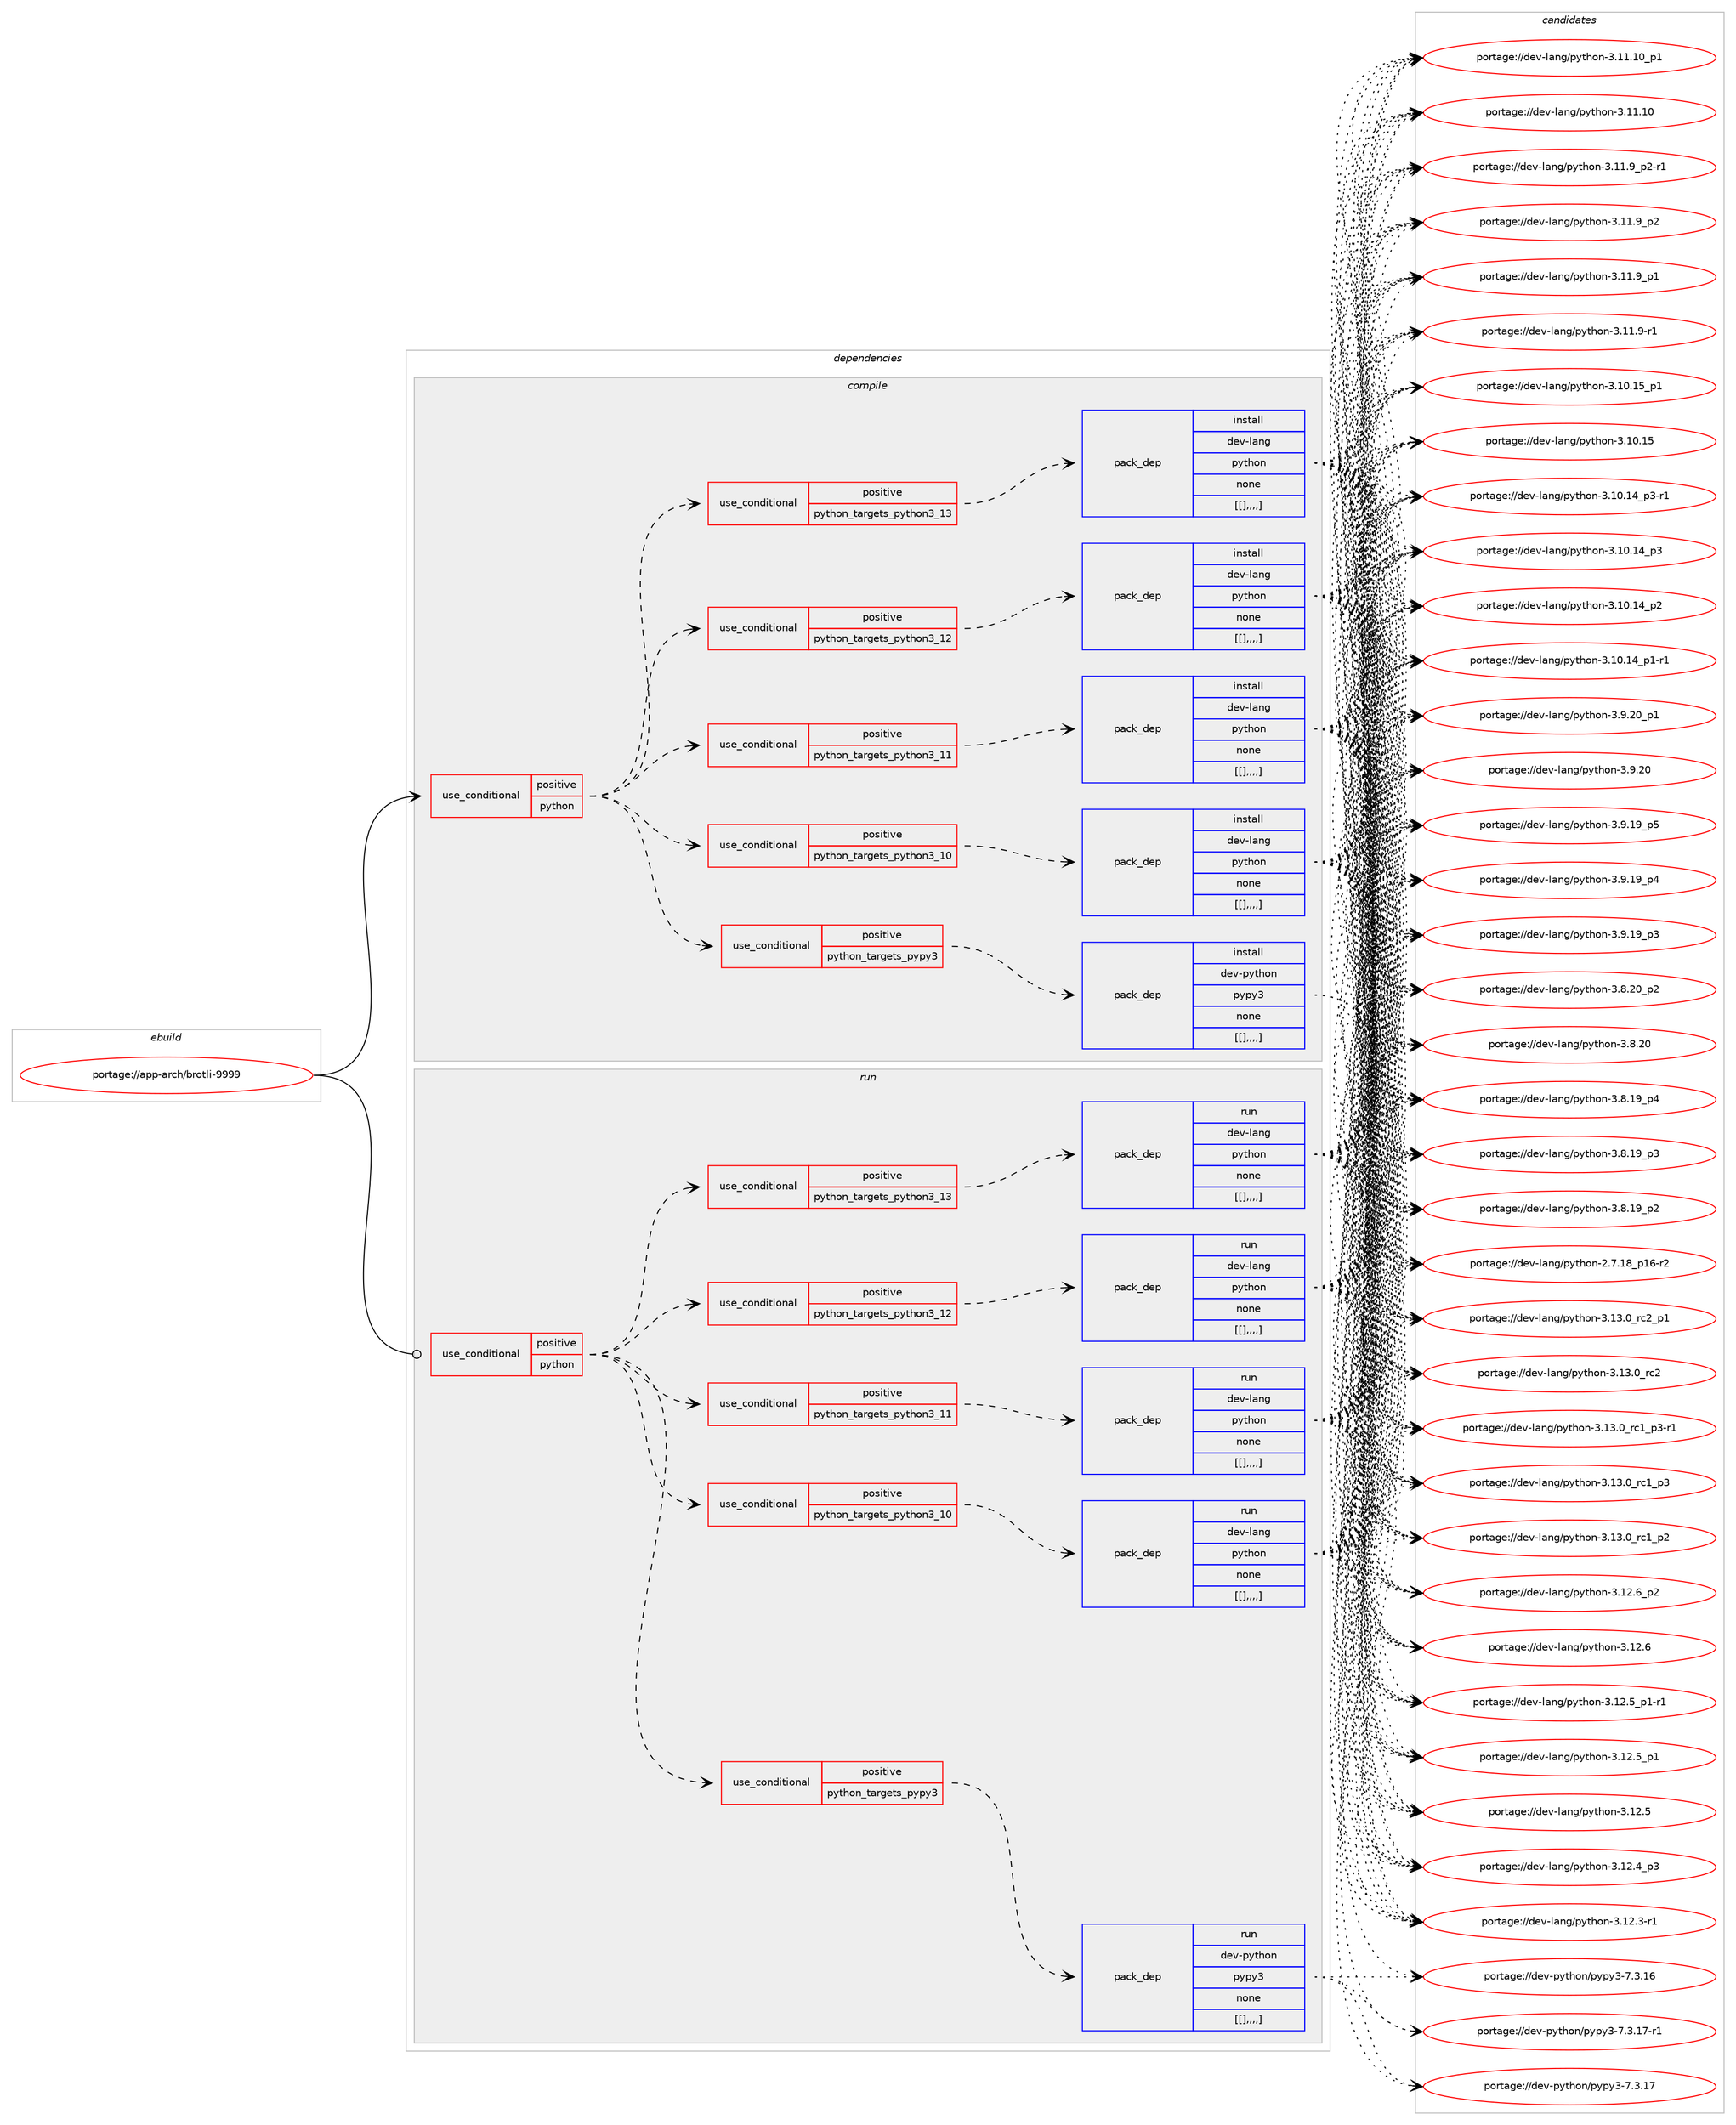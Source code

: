 digraph prolog {

# *************
# Graph options
# *************

newrank=true;
concentrate=true;
compound=true;
graph [rankdir=LR,fontname=Helvetica,fontsize=10,ranksep=1.5];#, ranksep=2.5, nodesep=0.2];
edge  [arrowhead=vee];
node  [fontname=Helvetica,fontsize=10];

# **********
# The ebuild
# **********

subgraph cluster_leftcol {
color=gray;
label=<<i>ebuild</i>>;
id [label="portage://app-arch/brotli-9999", color=red, width=4, href="../app-arch/brotli-9999.svg"];
}

# ****************
# The dependencies
# ****************

subgraph cluster_midcol {
color=gray;
label=<<i>dependencies</i>>;
subgraph cluster_compile {
fillcolor="#eeeeee";
style=filled;
label=<<i>compile</i>>;
subgraph cond1921 {
dependency6967 [label=<<TABLE BORDER="0" CELLBORDER="1" CELLSPACING="0" CELLPADDING="4"><TR><TD ROWSPAN="3" CELLPADDING="10">use_conditional</TD></TR><TR><TD>positive</TD></TR><TR><TD>python</TD></TR></TABLE>>, shape=none, color=red];
subgraph cond1922 {
dependency6968 [label=<<TABLE BORDER="0" CELLBORDER="1" CELLSPACING="0" CELLPADDING="4"><TR><TD ROWSPAN="3" CELLPADDING="10">use_conditional</TD></TR><TR><TD>positive</TD></TR><TR><TD>python_targets_pypy3</TD></TR></TABLE>>, shape=none, color=red];
subgraph pack5020 {
dependency6969 [label=<<TABLE BORDER="0" CELLBORDER="1" CELLSPACING="0" CELLPADDING="4" WIDTH="220"><TR><TD ROWSPAN="6" CELLPADDING="30">pack_dep</TD></TR><TR><TD WIDTH="110">install</TD></TR><TR><TD>dev-python</TD></TR><TR><TD>pypy3</TD></TR><TR><TD>none</TD></TR><TR><TD>[[],,,,]</TD></TR></TABLE>>, shape=none, color=blue];
}
dependency6968:e -> dependency6969:w [weight=20,style="dashed",arrowhead="vee"];
}
dependency6967:e -> dependency6968:w [weight=20,style="dashed",arrowhead="vee"];
subgraph cond1923 {
dependency6970 [label=<<TABLE BORDER="0" CELLBORDER="1" CELLSPACING="0" CELLPADDING="4"><TR><TD ROWSPAN="3" CELLPADDING="10">use_conditional</TD></TR><TR><TD>positive</TD></TR><TR><TD>python_targets_python3_10</TD></TR></TABLE>>, shape=none, color=red];
subgraph pack5021 {
dependency6971 [label=<<TABLE BORDER="0" CELLBORDER="1" CELLSPACING="0" CELLPADDING="4" WIDTH="220"><TR><TD ROWSPAN="6" CELLPADDING="30">pack_dep</TD></TR><TR><TD WIDTH="110">install</TD></TR><TR><TD>dev-lang</TD></TR><TR><TD>python</TD></TR><TR><TD>none</TD></TR><TR><TD>[[],,,,]</TD></TR></TABLE>>, shape=none, color=blue];
}
dependency6970:e -> dependency6971:w [weight=20,style="dashed",arrowhead="vee"];
}
dependency6967:e -> dependency6970:w [weight=20,style="dashed",arrowhead="vee"];
subgraph cond1924 {
dependency6972 [label=<<TABLE BORDER="0" CELLBORDER="1" CELLSPACING="0" CELLPADDING="4"><TR><TD ROWSPAN="3" CELLPADDING="10">use_conditional</TD></TR><TR><TD>positive</TD></TR><TR><TD>python_targets_python3_11</TD></TR></TABLE>>, shape=none, color=red];
subgraph pack5022 {
dependency6973 [label=<<TABLE BORDER="0" CELLBORDER="1" CELLSPACING="0" CELLPADDING="4" WIDTH="220"><TR><TD ROWSPAN="6" CELLPADDING="30">pack_dep</TD></TR><TR><TD WIDTH="110">install</TD></TR><TR><TD>dev-lang</TD></TR><TR><TD>python</TD></TR><TR><TD>none</TD></TR><TR><TD>[[],,,,]</TD></TR></TABLE>>, shape=none, color=blue];
}
dependency6972:e -> dependency6973:w [weight=20,style="dashed",arrowhead="vee"];
}
dependency6967:e -> dependency6972:w [weight=20,style="dashed",arrowhead="vee"];
subgraph cond1925 {
dependency6974 [label=<<TABLE BORDER="0" CELLBORDER="1" CELLSPACING="0" CELLPADDING="4"><TR><TD ROWSPAN="3" CELLPADDING="10">use_conditional</TD></TR><TR><TD>positive</TD></TR><TR><TD>python_targets_python3_12</TD></TR></TABLE>>, shape=none, color=red];
subgraph pack5023 {
dependency6975 [label=<<TABLE BORDER="0" CELLBORDER="1" CELLSPACING="0" CELLPADDING="4" WIDTH="220"><TR><TD ROWSPAN="6" CELLPADDING="30">pack_dep</TD></TR><TR><TD WIDTH="110">install</TD></TR><TR><TD>dev-lang</TD></TR><TR><TD>python</TD></TR><TR><TD>none</TD></TR><TR><TD>[[],,,,]</TD></TR></TABLE>>, shape=none, color=blue];
}
dependency6974:e -> dependency6975:w [weight=20,style="dashed",arrowhead="vee"];
}
dependency6967:e -> dependency6974:w [weight=20,style="dashed",arrowhead="vee"];
subgraph cond1926 {
dependency6976 [label=<<TABLE BORDER="0" CELLBORDER="1" CELLSPACING="0" CELLPADDING="4"><TR><TD ROWSPAN="3" CELLPADDING="10">use_conditional</TD></TR><TR><TD>positive</TD></TR><TR><TD>python_targets_python3_13</TD></TR></TABLE>>, shape=none, color=red];
subgraph pack5024 {
dependency6977 [label=<<TABLE BORDER="0" CELLBORDER="1" CELLSPACING="0" CELLPADDING="4" WIDTH="220"><TR><TD ROWSPAN="6" CELLPADDING="30">pack_dep</TD></TR><TR><TD WIDTH="110">install</TD></TR><TR><TD>dev-lang</TD></TR><TR><TD>python</TD></TR><TR><TD>none</TD></TR><TR><TD>[[],,,,]</TD></TR></TABLE>>, shape=none, color=blue];
}
dependency6976:e -> dependency6977:w [weight=20,style="dashed",arrowhead="vee"];
}
dependency6967:e -> dependency6976:w [weight=20,style="dashed",arrowhead="vee"];
}
id:e -> dependency6967:w [weight=20,style="solid",arrowhead="vee"];
}
subgraph cluster_compileandrun {
fillcolor="#eeeeee";
style=filled;
label=<<i>compile and run</i>>;
}
subgraph cluster_run {
fillcolor="#eeeeee";
style=filled;
label=<<i>run</i>>;
subgraph cond1927 {
dependency6978 [label=<<TABLE BORDER="0" CELLBORDER="1" CELLSPACING="0" CELLPADDING="4"><TR><TD ROWSPAN="3" CELLPADDING="10">use_conditional</TD></TR><TR><TD>positive</TD></TR><TR><TD>python</TD></TR></TABLE>>, shape=none, color=red];
subgraph cond1928 {
dependency6979 [label=<<TABLE BORDER="0" CELLBORDER="1" CELLSPACING="0" CELLPADDING="4"><TR><TD ROWSPAN="3" CELLPADDING="10">use_conditional</TD></TR><TR><TD>positive</TD></TR><TR><TD>python_targets_pypy3</TD></TR></TABLE>>, shape=none, color=red];
subgraph pack5025 {
dependency6980 [label=<<TABLE BORDER="0" CELLBORDER="1" CELLSPACING="0" CELLPADDING="4" WIDTH="220"><TR><TD ROWSPAN="6" CELLPADDING="30">pack_dep</TD></TR><TR><TD WIDTH="110">run</TD></TR><TR><TD>dev-python</TD></TR><TR><TD>pypy3</TD></TR><TR><TD>none</TD></TR><TR><TD>[[],,,,]</TD></TR></TABLE>>, shape=none, color=blue];
}
dependency6979:e -> dependency6980:w [weight=20,style="dashed",arrowhead="vee"];
}
dependency6978:e -> dependency6979:w [weight=20,style="dashed",arrowhead="vee"];
subgraph cond1929 {
dependency6981 [label=<<TABLE BORDER="0" CELLBORDER="1" CELLSPACING="0" CELLPADDING="4"><TR><TD ROWSPAN="3" CELLPADDING="10">use_conditional</TD></TR><TR><TD>positive</TD></TR><TR><TD>python_targets_python3_10</TD></TR></TABLE>>, shape=none, color=red];
subgraph pack5026 {
dependency6982 [label=<<TABLE BORDER="0" CELLBORDER="1" CELLSPACING="0" CELLPADDING="4" WIDTH="220"><TR><TD ROWSPAN="6" CELLPADDING="30">pack_dep</TD></TR><TR><TD WIDTH="110">run</TD></TR><TR><TD>dev-lang</TD></TR><TR><TD>python</TD></TR><TR><TD>none</TD></TR><TR><TD>[[],,,,]</TD></TR></TABLE>>, shape=none, color=blue];
}
dependency6981:e -> dependency6982:w [weight=20,style="dashed",arrowhead="vee"];
}
dependency6978:e -> dependency6981:w [weight=20,style="dashed",arrowhead="vee"];
subgraph cond1930 {
dependency6983 [label=<<TABLE BORDER="0" CELLBORDER="1" CELLSPACING="0" CELLPADDING="4"><TR><TD ROWSPAN="3" CELLPADDING="10">use_conditional</TD></TR><TR><TD>positive</TD></TR><TR><TD>python_targets_python3_11</TD></TR></TABLE>>, shape=none, color=red];
subgraph pack5027 {
dependency6984 [label=<<TABLE BORDER="0" CELLBORDER="1" CELLSPACING="0" CELLPADDING="4" WIDTH="220"><TR><TD ROWSPAN="6" CELLPADDING="30">pack_dep</TD></TR><TR><TD WIDTH="110">run</TD></TR><TR><TD>dev-lang</TD></TR><TR><TD>python</TD></TR><TR><TD>none</TD></TR><TR><TD>[[],,,,]</TD></TR></TABLE>>, shape=none, color=blue];
}
dependency6983:e -> dependency6984:w [weight=20,style="dashed",arrowhead="vee"];
}
dependency6978:e -> dependency6983:w [weight=20,style="dashed",arrowhead="vee"];
subgraph cond1931 {
dependency6985 [label=<<TABLE BORDER="0" CELLBORDER="1" CELLSPACING="0" CELLPADDING="4"><TR><TD ROWSPAN="3" CELLPADDING="10">use_conditional</TD></TR><TR><TD>positive</TD></TR><TR><TD>python_targets_python3_12</TD></TR></TABLE>>, shape=none, color=red];
subgraph pack5028 {
dependency6986 [label=<<TABLE BORDER="0" CELLBORDER="1" CELLSPACING="0" CELLPADDING="4" WIDTH="220"><TR><TD ROWSPAN="6" CELLPADDING="30">pack_dep</TD></TR><TR><TD WIDTH="110">run</TD></TR><TR><TD>dev-lang</TD></TR><TR><TD>python</TD></TR><TR><TD>none</TD></TR><TR><TD>[[],,,,]</TD></TR></TABLE>>, shape=none, color=blue];
}
dependency6985:e -> dependency6986:w [weight=20,style="dashed",arrowhead="vee"];
}
dependency6978:e -> dependency6985:w [weight=20,style="dashed",arrowhead="vee"];
subgraph cond1932 {
dependency6987 [label=<<TABLE BORDER="0" CELLBORDER="1" CELLSPACING="0" CELLPADDING="4"><TR><TD ROWSPAN="3" CELLPADDING="10">use_conditional</TD></TR><TR><TD>positive</TD></TR><TR><TD>python_targets_python3_13</TD></TR></TABLE>>, shape=none, color=red];
subgraph pack5029 {
dependency6988 [label=<<TABLE BORDER="0" CELLBORDER="1" CELLSPACING="0" CELLPADDING="4" WIDTH="220"><TR><TD ROWSPAN="6" CELLPADDING="30">pack_dep</TD></TR><TR><TD WIDTH="110">run</TD></TR><TR><TD>dev-lang</TD></TR><TR><TD>python</TD></TR><TR><TD>none</TD></TR><TR><TD>[[],,,,]</TD></TR></TABLE>>, shape=none, color=blue];
}
dependency6987:e -> dependency6988:w [weight=20,style="dashed",arrowhead="vee"];
}
dependency6978:e -> dependency6987:w [weight=20,style="dashed",arrowhead="vee"];
}
id:e -> dependency6978:w [weight=20,style="solid",arrowhead="odot"];
}
}

# **************
# The candidates
# **************

subgraph cluster_choices {
rank=same;
color=gray;
label=<<i>candidates</i>>;

subgraph choice5020 {
color=black;
nodesep=1;
choice100101118451121211161041111104711212111212151455546514649554511449 [label="portage://dev-python/pypy3-7.3.17-r1", color=red, width=4,href="../dev-python/pypy3-7.3.17-r1.svg"];
choice10010111845112121116104111110471121211121215145554651464955 [label="portage://dev-python/pypy3-7.3.17", color=red, width=4,href="../dev-python/pypy3-7.3.17.svg"];
choice10010111845112121116104111110471121211121215145554651464954 [label="portage://dev-python/pypy3-7.3.16", color=red, width=4,href="../dev-python/pypy3-7.3.16.svg"];
dependency6969:e -> choice100101118451121211161041111104711212111212151455546514649554511449:w [style=dotted,weight="100"];
dependency6969:e -> choice10010111845112121116104111110471121211121215145554651464955:w [style=dotted,weight="100"];
dependency6969:e -> choice10010111845112121116104111110471121211121215145554651464954:w [style=dotted,weight="100"];
}
subgraph choice5021 {
color=black;
nodesep=1;
choice100101118451089711010347112121116104111110455146495146489511499509511249 [label="portage://dev-lang/python-3.13.0_rc2_p1", color=red, width=4,href="../dev-lang/python-3.13.0_rc2_p1.svg"];
choice10010111845108971101034711212111610411111045514649514648951149950 [label="portage://dev-lang/python-3.13.0_rc2", color=red, width=4,href="../dev-lang/python-3.13.0_rc2.svg"];
choice1001011184510897110103471121211161041111104551464951464895114994995112514511449 [label="portage://dev-lang/python-3.13.0_rc1_p3-r1", color=red, width=4,href="../dev-lang/python-3.13.0_rc1_p3-r1.svg"];
choice100101118451089711010347112121116104111110455146495146489511499499511251 [label="portage://dev-lang/python-3.13.0_rc1_p3", color=red, width=4,href="../dev-lang/python-3.13.0_rc1_p3.svg"];
choice100101118451089711010347112121116104111110455146495146489511499499511250 [label="portage://dev-lang/python-3.13.0_rc1_p2", color=red, width=4,href="../dev-lang/python-3.13.0_rc1_p2.svg"];
choice100101118451089711010347112121116104111110455146495046549511250 [label="portage://dev-lang/python-3.12.6_p2", color=red, width=4,href="../dev-lang/python-3.12.6_p2.svg"];
choice10010111845108971101034711212111610411111045514649504654 [label="portage://dev-lang/python-3.12.6", color=red, width=4,href="../dev-lang/python-3.12.6.svg"];
choice1001011184510897110103471121211161041111104551464950465395112494511449 [label="portage://dev-lang/python-3.12.5_p1-r1", color=red, width=4,href="../dev-lang/python-3.12.5_p1-r1.svg"];
choice100101118451089711010347112121116104111110455146495046539511249 [label="portage://dev-lang/python-3.12.5_p1", color=red, width=4,href="../dev-lang/python-3.12.5_p1.svg"];
choice10010111845108971101034711212111610411111045514649504653 [label="portage://dev-lang/python-3.12.5", color=red, width=4,href="../dev-lang/python-3.12.5.svg"];
choice100101118451089711010347112121116104111110455146495046529511251 [label="portage://dev-lang/python-3.12.4_p3", color=red, width=4,href="../dev-lang/python-3.12.4_p3.svg"];
choice100101118451089711010347112121116104111110455146495046514511449 [label="portage://dev-lang/python-3.12.3-r1", color=red, width=4,href="../dev-lang/python-3.12.3-r1.svg"];
choice10010111845108971101034711212111610411111045514649494649489511249 [label="portage://dev-lang/python-3.11.10_p1", color=red, width=4,href="../dev-lang/python-3.11.10_p1.svg"];
choice1001011184510897110103471121211161041111104551464949464948 [label="portage://dev-lang/python-3.11.10", color=red, width=4,href="../dev-lang/python-3.11.10.svg"];
choice1001011184510897110103471121211161041111104551464949465795112504511449 [label="portage://dev-lang/python-3.11.9_p2-r1", color=red, width=4,href="../dev-lang/python-3.11.9_p2-r1.svg"];
choice100101118451089711010347112121116104111110455146494946579511250 [label="portage://dev-lang/python-3.11.9_p2", color=red, width=4,href="../dev-lang/python-3.11.9_p2.svg"];
choice100101118451089711010347112121116104111110455146494946579511249 [label="portage://dev-lang/python-3.11.9_p1", color=red, width=4,href="../dev-lang/python-3.11.9_p1.svg"];
choice100101118451089711010347112121116104111110455146494946574511449 [label="portage://dev-lang/python-3.11.9-r1", color=red, width=4,href="../dev-lang/python-3.11.9-r1.svg"];
choice10010111845108971101034711212111610411111045514649484649539511249 [label="portage://dev-lang/python-3.10.15_p1", color=red, width=4,href="../dev-lang/python-3.10.15_p1.svg"];
choice1001011184510897110103471121211161041111104551464948464953 [label="portage://dev-lang/python-3.10.15", color=red, width=4,href="../dev-lang/python-3.10.15.svg"];
choice100101118451089711010347112121116104111110455146494846495295112514511449 [label="portage://dev-lang/python-3.10.14_p3-r1", color=red, width=4,href="../dev-lang/python-3.10.14_p3-r1.svg"];
choice10010111845108971101034711212111610411111045514649484649529511251 [label="portage://dev-lang/python-3.10.14_p3", color=red, width=4,href="../dev-lang/python-3.10.14_p3.svg"];
choice10010111845108971101034711212111610411111045514649484649529511250 [label="portage://dev-lang/python-3.10.14_p2", color=red, width=4,href="../dev-lang/python-3.10.14_p2.svg"];
choice100101118451089711010347112121116104111110455146494846495295112494511449 [label="portage://dev-lang/python-3.10.14_p1-r1", color=red, width=4,href="../dev-lang/python-3.10.14_p1-r1.svg"];
choice100101118451089711010347112121116104111110455146574650489511249 [label="portage://dev-lang/python-3.9.20_p1", color=red, width=4,href="../dev-lang/python-3.9.20_p1.svg"];
choice10010111845108971101034711212111610411111045514657465048 [label="portage://dev-lang/python-3.9.20", color=red, width=4,href="../dev-lang/python-3.9.20.svg"];
choice100101118451089711010347112121116104111110455146574649579511253 [label="portage://dev-lang/python-3.9.19_p5", color=red, width=4,href="../dev-lang/python-3.9.19_p5.svg"];
choice100101118451089711010347112121116104111110455146574649579511252 [label="portage://dev-lang/python-3.9.19_p4", color=red, width=4,href="../dev-lang/python-3.9.19_p4.svg"];
choice100101118451089711010347112121116104111110455146574649579511251 [label="portage://dev-lang/python-3.9.19_p3", color=red, width=4,href="../dev-lang/python-3.9.19_p3.svg"];
choice100101118451089711010347112121116104111110455146564650489511250 [label="portage://dev-lang/python-3.8.20_p2", color=red, width=4,href="../dev-lang/python-3.8.20_p2.svg"];
choice10010111845108971101034711212111610411111045514656465048 [label="portage://dev-lang/python-3.8.20", color=red, width=4,href="../dev-lang/python-3.8.20.svg"];
choice100101118451089711010347112121116104111110455146564649579511252 [label="portage://dev-lang/python-3.8.19_p4", color=red, width=4,href="../dev-lang/python-3.8.19_p4.svg"];
choice100101118451089711010347112121116104111110455146564649579511251 [label="portage://dev-lang/python-3.8.19_p3", color=red, width=4,href="../dev-lang/python-3.8.19_p3.svg"];
choice100101118451089711010347112121116104111110455146564649579511250 [label="portage://dev-lang/python-3.8.19_p2", color=red, width=4,href="../dev-lang/python-3.8.19_p2.svg"];
choice100101118451089711010347112121116104111110455046554649569511249544511450 [label="portage://dev-lang/python-2.7.18_p16-r2", color=red, width=4,href="../dev-lang/python-2.7.18_p16-r2.svg"];
dependency6971:e -> choice100101118451089711010347112121116104111110455146495146489511499509511249:w [style=dotted,weight="100"];
dependency6971:e -> choice10010111845108971101034711212111610411111045514649514648951149950:w [style=dotted,weight="100"];
dependency6971:e -> choice1001011184510897110103471121211161041111104551464951464895114994995112514511449:w [style=dotted,weight="100"];
dependency6971:e -> choice100101118451089711010347112121116104111110455146495146489511499499511251:w [style=dotted,weight="100"];
dependency6971:e -> choice100101118451089711010347112121116104111110455146495146489511499499511250:w [style=dotted,weight="100"];
dependency6971:e -> choice100101118451089711010347112121116104111110455146495046549511250:w [style=dotted,weight="100"];
dependency6971:e -> choice10010111845108971101034711212111610411111045514649504654:w [style=dotted,weight="100"];
dependency6971:e -> choice1001011184510897110103471121211161041111104551464950465395112494511449:w [style=dotted,weight="100"];
dependency6971:e -> choice100101118451089711010347112121116104111110455146495046539511249:w [style=dotted,weight="100"];
dependency6971:e -> choice10010111845108971101034711212111610411111045514649504653:w [style=dotted,weight="100"];
dependency6971:e -> choice100101118451089711010347112121116104111110455146495046529511251:w [style=dotted,weight="100"];
dependency6971:e -> choice100101118451089711010347112121116104111110455146495046514511449:w [style=dotted,weight="100"];
dependency6971:e -> choice10010111845108971101034711212111610411111045514649494649489511249:w [style=dotted,weight="100"];
dependency6971:e -> choice1001011184510897110103471121211161041111104551464949464948:w [style=dotted,weight="100"];
dependency6971:e -> choice1001011184510897110103471121211161041111104551464949465795112504511449:w [style=dotted,weight="100"];
dependency6971:e -> choice100101118451089711010347112121116104111110455146494946579511250:w [style=dotted,weight="100"];
dependency6971:e -> choice100101118451089711010347112121116104111110455146494946579511249:w [style=dotted,weight="100"];
dependency6971:e -> choice100101118451089711010347112121116104111110455146494946574511449:w [style=dotted,weight="100"];
dependency6971:e -> choice10010111845108971101034711212111610411111045514649484649539511249:w [style=dotted,weight="100"];
dependency6971:e -> choice1001011184510897110103471121211161041111104551464948464953:w [style=dotted,weight="100"];
dependency6971:e -> choice100101118451089711010347112121116104111110455146494846495295112514511449:w [style=dotted,weight="100"];
dependency6971:e -> choice10010111845108971101034711212111610411111045514649484649529511251:w [style=dotted,weight="100"];
dependency6971:e -> choice10010111845108971101034711212111610411111045514649484649529511250:w [style=dotted,weight="100"];
dependency6971:e -> choice100101118451089711010347112121116104111110455146494846495295112494511449:w [style=dotted,weight="100"];
dependency6971:e -> choice100101118451089711010347112121116104111110455146574650489511249:w [style=dotted,weight="100"];
dependency6971:e -> choice10010111845108971101034711212111610411111045514657465048:w [style=dotted,weight="100"];
dependency6971:e -> choice100101118451089711010347112121116104111110455146574649579511253:w [style=dotted,weight="100"];
dependency6971:e -> choice100101118451089711010347112121116104111110455146574649579511252:w [style=dotted,weight="100"];
dependency6971:e -> choice100101118451089711010347112121116104111110455146574649579511251:w [style=dotted,weight="100"];
dependency6971:e -> choice100101118451089711010347112121116104111110455146564650489511250:w [style=dotted,weight="100"];
dependency6971:e -> choice10010111845108971101034711212111610411111045514656465048:w [style=dotted,weight="100"];
dependency6971:e -> choice100101118451089711010347112121116104111110455146564649579511252:w [style=dotted,weight="100"];
dependency6971:e -> choice100101118451089711010347112121116104111110455146564649579511251:w [style=dotted,weight="100"];
dependency6971:e -> choice100101118451089711010347112121116104111110455146564649579511250:w [style=dotted,weight="100"];
dependency6971:e -> choice100101118451089711010347112121116104111110455046554649569511249544511450:w [style=dotted,weight="100"];
}
subgraph choice5022 {
color=black;
nodesep=1;
choice100101118451089711010347112121116104111110455146495146489511499509511249 [label="portage://dev-lang/python-3.13.0_rc2_p1", color=red, width=4,href="../dev-lang/python-3.13.0_rc2_p1.svg"];
choice10010111845108971101034711212111610411111045514649514648951149950 [label="portage://dev-lang/python-3.13.0_rc2", color=red, width=4,href="../dev-lang/python-3.13.0_rc2.svg"];
choice1001011184510897110103471121211161041111104551464951464895114994995112514511449 [label="portage://dev-lang/python-3.13.0_rc1_p3-r1", color=red, width=4,href="../dev-lang/python-3.13.0_rc1_p3-r1.svg"];
choice100101118451089711010347112121116104111110455146495146489511499499511251 [label="portage://dev-lang/python-3.13.0_rc1_p3", color=red, width=4,href="../dev-lang/python-3.13.0_rc1_p3.svg"];
choice100101118451089711010347112121116104111110455146495146489511499499511250 [label="portage://dev-lang/python-3.13.0_rc1_p2", color=red, width=4,href="../dev-lang/python-3.13.0_rc1_p2.svg"];
choice100101118451089711010347112121116104111110455146495046549511250 [label="portage://dev-lang/python-3.12.6_p2", color=red, width=4,href="../dev-lang/python-3.12.6_p2.svg"];
choice10010111845108971101034711212111610411111045514649504654 [label="portage://dev-lang/python-3.12.6", color=red, width=4,href="../dev-lang/python-3.12.6.svg"];
choice1001011184510897110103471121211161041111104551464950465395112494511449 [label="portage://dev-lang/python-3.12.5_p1-r1", color=red, width=4,href="../dev-lang/python-3.12.5_p1-r1.svg"];
choice100101118451089711010347112121116104111110455146495046539511249 [label="portage://dev-lang/python-3.12.5_p1", color=red, width=4,href="../dev-lang/python-3.12.5_p1.svg"];
choice10010111845108971101034711212111610411111045514649504653 [label="portage://dev-lang/python-3.12.5", color=red, width=4,href="../dev-lang/python-3.12.5.svg"];
choice100101118451089711010347112121116104111110455146495046529511251 [label="portage://dev-lang/python-3.12.4_p3", color=red, width=4,href="../dev-lang/python-3.12.4_p3.svg"];
choice100101118451089711010347112121116104111110455146495046514511449 [label="portage://dev-lang/python-3.12.3-r1", color=red, width=4,href="../dev-lang/python-3.12.3-r1.svg"];
choice10010111845108971101034711212111610411111045514649494649489511249 [label="portage://dev-lang/python-3.11.10_p1", color=red, width=4,href="../dev-lang/python-3.11.10_p1.svg"];
choice1001011184510897110103471121211161041111104551464949464948 [label="portage://dev-lang/python-3.11.10", color=red, width=4,href="../dev-lang/python-3.11.10.svg"];
choice1001011184510897110103471121211161041111104551464949465795112504511449 [label="portage://dev-lang/python-3.11.9_p2-r1", color=red, width=4,href="../dev-lang/python-3.11.9_p2-r1.svg"];
choice100101118451089711010347112121116104111110455146494946579511250 [label="portage://dev-lang/python-3.11.9_p2", color=red, width=4,href="../dev-lang/python-3.11.9_p2.svg"];
choice100101118451089711010347112121116104111110455146494946579511249 [label="portage://dev-lang/python-3.11.9_p1", color=red, width=4,href="../dev-lang/python-3.11.9_p1.svg"];
choice100101118451089711010347112121116104111110455146494946574511449 [label="portage://dev-lang/python-3.11.9-r1", color=red, width=4,href="../dev-lang/python-3.11.9-r1.svg"];
choice10010111845108971101034711212111610411111045514649484649539511249 [label="portage://dev-lang/python-3.10.15_p1", color=red, width=4,href="../dev-lang/python-3.10.15_p1.svg"];
choice1001011184510897110103471121211161041111104551464948464953 [label="portage://dev-lang/python-3.10.15", color=red, width=4,href="../dev-lang/python-3.10.15.svg"];
choice100101118451089711010347112121116104111110455146494846495295112514511449 [label="portage://dev-lang/python-3.10.14_p3-r1", color=red, width=4,href="../dev-lang/python-3.10.14_p3-r1.svg"];
choice10010111845108971101034711212111610411111045514649484649529511251 [label="portage://dev-lang/python-3.10.14_p3", color=red, width=4,href="../dev-lang/python-3.10.14_p3.svg"];
choice10010111845108971101034711212111610411111045514649484649529511250 [label="portage://dev-lang/python-3.10.14_p2", color=red, width=4,href="../dev-lang/python-3.10.14_p2.svg"];
choice100101118451089711010347112121116104111110455146494846495295112494511449 [label="portage://dev-lang/python-3.10.14_p1-r1", color=red, width=4,href="../dev-lang/python-3.10.14_p1-r1.svg"];
choice100101118451089711010347112121116104111110455146574650489511249 [label="portage://dev-lang/python-3.9.20_p1", color=red, width=4,href="../dev-lang/python-3.9.20_p1.svg"];
choice10010111845108971101034711212111610411111045514657465048 [label="portage://dev-lang/python-3.9.20", color=red, width=4,href="../dev-lang/python-3.9.20.svg"];
choice100101118451089711010347112121116104111110455146574649579511253 [label="portage://dev-lang/python-3.9.19_p5", color=red, width=4,href="../dev-lang/python-3.9.19_p5.svg"];
choice100101118451089711010347112121116104111110455146574649579511252 [label="portage://dev-lang/python-3.9.19_p4", color=red, width=4,href="../dev-lang/python-3.9.19_p4.svg"];
choice100101118451089711010347112121116104111110455146574649579511251 [label="portage://dev-lang/python-3.9.19_p3", color=red, width=4,href="../dev-lang/python-3.9.19_p3.svg"];
choice100101118451089711010347112121116104111110455146564650489511250 [label="portage://dev-lang/python-3.8.20_p2", color=red, width=4,href="../dev-lang/python-3.8.20_p2.svg"];
choice10010111845108971101034711212111610411111045514656465048 [label="portage://dev-lang/python-3.8.20", color=red, width=4,href="../dev-lang/python-3.8.20.svg"];
choice100101118451089711010347112121116104111110455146564649579511252 [label="portage://dev-lang/python-3.8.19_p4", color=red, width=4,href="../dev-lang/python-3.8.19_p4.svg"];
choice100101118451089711010347112121116104111110455146564649579511251 [label="portage://dev-lang/python-3.8.19_p3", color=red, width=4,href="../dev-lang/python-3.8.19_p3.svg"];
choice100101118451089711010347112121116104111110455146564649579511250 [label="portage://dev-lang/python-3.8.19_p2", color=red, width=4,href="../dev-lang/python-3.8.19_p2.svg"];
choice100101118451089711010347112121116104111110455046554649569511249544511450 [label="portage://dev-lang/python-2.7.18_p16-r2", color=red, width=4,href="../dev-lang/python-2.7.18_p16-r2.svg"];
dependency6973:e -> choice100101118451089711010347112121116104111110455146495146489511499509511249:w [style=dotted,weight="100"];
dependency6973:e -> choice10010111845108971101034711212111610411111045514649514648951149950:w [style=dotted,weight="100"];
dependency6973:e -> choice1001011184510897110103471121211161041111104551464951464895114994995112514511449:w [style=dotted,weight="100"];
dependency6973:e -> choice100101118451089711010347112121116104111110455146495146489511499499511251:w [style=dotted,weight="100"];
dependency6973:e -> choice100101118451089711010347112121116104111110455146495146489511499499511250:w [style=dotted,weight="100"];
dependency6973:e -> choice100101118451089711010347112121116104111110455146495046549511250:w [style=dotted,weight="100"];
dependency6973:e -> choice10010111845108971101034711212111610411111045514649504654:w [style=dotted,weight="100"];
dependency6973:e -> choice1001011184510897110103471121211161041111104551464950465395112494511449:w [style=dotted,weight="100"];
dependency6973:e -> choice100101118451089711010347112121116104111110455146495046539511249:w [style=dotted,weight="100"];
dependency6973:e -> choice10010111845108971101034711212111610411111045514649504653:w [style=dotted,weight="100"];
dependency6973:e -> choice100101118451089711010347112121116104111110455146495046529511251:w [style=dotted,weight="100"];
dependency6973:e -> choice100101118451089711010347112121116104111110455146495046514511449:w [style=dotted,weight="100"];
dependency6973:e -> choice10010111845108971101034711212111610411111045514649494649489511249:w [style=dotted,weight="100"];
dependency6973:e -> choice1001011184510897110103471121211161041111104551464949464948:w [style=dotted,weight="100"];
dependency6973:e -> choice1001011184510897110103471121211161041111104551464949465795112504511449:w [style=dotted,weight="100"];
dependency6973:e -> choice100101118451089711010347112121116104111110455146494946579511250:w [style=dotted,weight="100"];
dependency6973:e -> choice100101118451089711010347112121116104111110455146494946579511249:w [style=dotted,weight="100"];
dependency6973:e -> choice100101118451089711010347112121116104111110455146494946574511449:w [style=dotted,weight="100"];
dependency6973:e -> choice10010111845108971101034711212111610411111045514649484649539511249:w [style=dotted,weight="100"];
dependency6973:e -> choice1001011184510897110103471121211161041111104551464948464953:w [style=dotted,weight="100"];
dependency6973:e -> choice100101118451089711010347112121116104111110455146494846495295112514511449:w [style=dotted,weight="100"];
dependency6973:e -> choice10010111845108971101034711212111610411111045514649484649529511251:w [style=dotted,weight="100"];
dependency6973:e -> choice10010111845108971101034711212111610411111045514649484649529511250:w [style=dotted,weight="100"];
dependency6973:e -> choice100101118451089711010347112121116104111110455146494846495295112494511449:w [style=dotted,weight="100"];
dependency6973:e -> choice100101118451089711010347112121116104111110455146574650489511249:w [style=dotted,weight="100"];
dependency6973:e -> choice10010111845108971101034711212111610411111045514657465048:w [style=dotted,weight="100"];
dependency6973:e -> choice100101118451089711010347112121116104111110455146574649579511253:w [style=dotted,weight="100"];
dependency6973:e -> choice100101118451089711010347112121116104111110455146574649579511252:w [style=dotted,weight="100"];
dependency6973:e -> choice100101118451089711010347112121116104111110455146574649579511251:w [style=dotted,weight="100"];
dependency6973:e -> choice100101118451089711010347112121116104111110455146564650489511250:w [style=dotted,weight="100"];
dependency6973:e -> choice10010111845108971101034711212111610411111045514656465048:w [style=dotted,weight="100"];
dependency6973:e -> choice100101118451089711010347112121116104111110455146564649579511252:w [style=dotted,weight="100"];
dependency6973:e -> choice100101118451089711010347112121116104111110455146564649579511251:w [style=dotted,weight="100"];
dependency6973:e -> choice100101118451089711010347112121116104111110455146564649579511250:w [style=dotted,weight="100"];
dependency6973:e -> choice100101118451089711010347112121116104111110455046554649569511249544511450:w [style=dotted,weight="100"];
}
subgraph choice5023 {
color=black;
nodesep=1;
choice100101118451089711010347112121116104111110455146495146489511499509511249 [label="portage://dev-lang/python-3.13.0_rc2_p1", color=red, width=4,href="../dev-lang/python-3.13.0_rc2_p1.svg"];
choice10010111845108971101034711212111610411111045514649514648951149950 [label="portage://dev-lang/python-3.13.0_rc2", color=red, width=4,href="../dev-lang/python-3.13.0_rc2.svg"];
choice1001011184510897110103471121211161041111104551464951464895114994995112514511449 [label="portage://dev-lang/python-3.13.0_rc1_p3-r1", color=red, width=4,href="../dev-lang/python-3.13.0_rc1_p3-r1.svg"];
choice100101118451089711010347112121116104111110455146495146489511499499511251 [label="portage://dev-lang/python-3.13.0_rc1_p3", color=red, width=4,href="../dev-lang/python-3.13.0_rc1_p3.svg"];
choice100101118451089711010347112121116104111110455146495146489511499499511250 [label="portage://dev-lang/python-3.13.0_rc1_p2", color=red, width=4,href="../dev-lang/python-3.13.0_rc1_p2.svg"];
choice100101118451089711010347112121116104111110455146495046549511250 [label="portage://dev-lang/python-3.12.6_p2", color=red, width=4,href="../dev-lang/python-3.12.6_p2.svg"];
choice10010111845108971101034711212111610411111045514649504654 [label="portage://dev-lang/python-3.12.6", color=red, width=4,href="../dev-lang/python-3.12.6.svg"];
choice1001011184510897110103471121211161041111104551464950465395112494511449 [label="portage://dev-lang/python-3.12.5_p1-r1", color=red, width=4,href="../dev-lang/python-3.12.5_p1-r1.svg"];
choice100101118451089711010347112121116104111110455146495046539511249 [label="portage://dev-lang/python-3.12.5_p1", color=red, width=4,href="../dev-lang/python-3.12.5_p1.svg"];
choice10010111845108971101034711212111610411111045514649504653 [label="portage://dev-lang/python-3.12.5", color=red, width=4,href="../dev-lang/python-3.12.5.svg"];
choice100101118451089711010347112121116104111110455146495046529511251 [label="portage://dev-lang/python-3.12.4_p3", color=red, width=4,href="../dev-lang/python-3.12.4_p3.svg"];
choice100101118451089711010347112121116104111110455146495046514511449 [label="portage://dev-lang/python-3.12.3-r1", color=red, width=4,href="../dev-lang/python-3.12.3-r1.svg"];
choice10010111845108971101034711212111610411111045514649494649489511249 [label="portage://dev-lang/python-3.11.10_p1", color=red, width=4,href="../dev-lang/python-3.11.10_p1.svg"];
choice1001011184510897110103471121211161041111104551464949464948 [label="portage://dev-lang/python-3.11.10", color=red, width=4,href="../dev-lang/python-3.11.10.svg"];
choice1001011184510897110103471121211161041111104551464949465795112504511449 [label="portage://dev-lang/python-3.11.9_p2-r1", color=red, width=4,href="../dev-lang/python-3.11.9_p2-r1.svg"];
choice100101118451089711010347112121116104111110455146494946579511250 [label="portage://dev-lang/python-3.11.9_p2", color=red, width=4,href="../dev-lang/python-3.11.9_p2.svg"];
choice100101118451089711010347112121116104111110455146494946579511249 [label="portage://dev-lang/python-3.11.9_p1", color=red, width=4,href="../dev-lang/python-3.11.9_p1.svg"];
choice100101118451089711010347112121116104111110455146494946574511449 [label="portage://dev-lang/python-3.11.9-r1", color=red, width=4,href="../dev-lang/python-3.11.9-r1.svg"];
choice10010111845108971101034711212111610411111045514649484649539511249 [label="portage://dev-lang/python-3.10.15_p1", color=red, width=4,href="../dev-lang/python-3.10.15_p1.svg"];
choice1001011184510897110103471121211161041111104551464948464953 [label="portage://dev-lang/python-3.10.15", color=red, width=4,href="../dev-lang/python-3.10.15.svg"];
choice100101118451089711010347112121116104111110455146494846495295112514511449 [label="portage://dev-lang/python-3.10.14_p3-r1", color=red, width=4,href="../dev-lang/python-3.10.14_p3-r1.svg"];
choice10010111845108971101034711212111610411111045514649484649529511251 [label="portage://dev-lang/python-3.10.14_p3", color=red, width=4,href="../dev-lang/python-3.10.14_p3.svg"];
choice10010111845108971101034711212111610411111045514649484649529511250 [label="portage://dev-lang/python-3.10.14_p2", color=red, width=4,href="../dev-lang/python-3.10.14_p2.svg"];
choice100101118451089711010347112121116104111110455146494846495295112494511449 [label="portage://dev-lang/python-3.10.14_p1-r1", color=red, width=4,href="../dev-lang/python-3.10.14_p1-r1.svg"];
choice100101118451089711010347112121116104111110455146574650489511249 [label="portage://dev-lang/python-3.9.20_p1", color=red, width=4,href="../dev-lang/python-3.9.20_p1.svg"];
choice10010111845108971101034711212111610411111045514657465048 [label="portage://dev-lang/python-3.9.20", color=red, width=4,href="../dev-lang/python-3.9.20.svg"];
choice100101118451089711010347112121116104111110455146574649579511253 [label="portage://dev-lang/python-3.9.19_p5", color=red, width=4,href="../dev-lang/python-3.9.19_p5.svg"];
choice100101118451089711010347112121116104111110455146574649579511252 [label="portage://dev-lang/python-3.9.19_p4", color=red, width=4,href="../dev-lang/python-3.9.19_p4.svg"];
choice100101118451089711010347112121116104111110455146574649579511251 [label="portage://dev-lang/python-3.9.19_p3", color=red, width=4,href="../dev-lang/python-3.9.19_p3.svg"];
choice100101118451089711010347112121116104111110455146564650489511250 [label="portage://dev-lang/python-3.8.20_p2", color=red, width=4,href="../dev-lang/python-3.8.20_p2.svg"];
choice10010111845108971101034711212111610411111045514656465048 [label="portage://dev-lang/python-3.8.20", color=red, width=4,href="../dev-lang/python-3.8.20.svg"];
choice100101118451089711010347112121116104111110455146564649579511252 [label="portage://dev-lang/python-3.8.19_p4", color=red, width=4,href="../dev-lang/python-3.8.19_p4.svg"];
choice100101118451089711010347112121116104111110455146564649579511251 [label="portage://dev-lang/python-3.8.19_p3", color=red, width=4,href="../dev-lang/python-3.8.19_p3.svg"];
choice100101118451089711010347112121116104111110455146564649579511250 [label="portage://dev-lang/python-3.8.19_p2", color=red, width=4,href="../dev-lang/python-3.8.19_p2.svg"];
choice100101118451089711010347112121116104111110455046554649569511249544511450 [label="portage://dev-lang/python-2.7.18_p16-r2", color=red, width=4,href="../dev-lang/python-2.7.18_p16-r2.svg"];
dependency6975:e -> choice100101118451089711010347112121116104111110455146495146489511499509511249:w [style=dotted,weight="100"];
dependency6975:e -> choice10010111845108971101034711212111610411111045514649514648951149950:w [style=dotted,weight="100"];
dependency6975:e -> choice1001011184510897110103471121211161041111104551464951464895114994995112514511449:w [style=dotted,weight="100"];
dependency6975:e -> choice100101118451089711010347112121116104111110455146495146489511499499511251:w [style=dotted,weight="100"];
dependency6975:e -> choice100101118451089711010347112121116104111110455146495146489511499499511250:w [style=dotted,weight="100"];
dependency6975:e -> choice100101118451089711010347112121116104111110455146495046549511250:w [style=dotted,weight="100"];
dependency6975:e -> choice10010111845108971101034711212111610411111045514649504654:w [style=dotted,weight="100"];
dependency6975:e -> choice1001011184510897110103471121211161041111104551464950465395112494511449:w [style=dotted,weight="100"];
dependency6975:e -> choice100101118451089711010347112121116104111110455146495046539511249:w [style=dotted,weight="100"];
dependency6975:e -> choice10010111845108971101034711212111610411111045514649504653:w [style=dotted,weight="100"];
dependency6975:e -> choice100101118451089711010347112121116104111110455146495046529511251:w [style=dotted,weight="100"];
dependency6975:e -> choice100101118451089711010347112121116104111110455146495046514511449:w [style=dotted,weight="100"];
dependency6975:e -> choice10010111845108971101034711212111610411111045514649494649489511249:w [style=dotted,weight="100"];
dependency6975:e -> choice1001011184510897110103471121211161041111104551464949464948:w [style=dotted,weight="100"];
dependency6975:e -> choice1001011184510897110103471121211161041111104551464949465795112504511449:w [style=dotted,weight="100"];
dependency6975:e -> choice100101118451089711010347112121116104111110455146494946579511250:w [style=dotted,weight="100"];
dependency6975:e -> choice100101118451089711010347112121116104111110455146494946579511249:w [style=dotted,weight="100"];
dependency6975:e -> choice100101118451089711010347112121116104111110455146494946574511449:w [style=dotted,weight="100"];
dependency6975:e -> choice10010111845108971101034711212111610411111045514649484649539511249:w [style=dotted,weight="100"];
dependency6975:e -> choice1001011184510897110103471121211161041111104551464948464953:w [style=dotted,weight="100"];
dependency6975:e -> choice100101118451089711010347112121116104111110455146494846495295112514511449:w [style=dotted,weight="100"];
dependency6975:e -> choice10010111845108971101034711212111610411111045514649484649529511251:w [style=dotted,weight="100"];
dependency6975:e -> choice10010111845108971101034711212111610411111045514649484649529511250:w [style=dotted,weight="100"];
dependency6975:e -> choice100101118451089711010347112121116104111110455146494846495295112494511449:w [style=dotted,weight="100"];
dependency6975:e -> choice100101118451089711010347112121116104111110455146574650489511249:w [style=dotted,weight="100"];
dependency6975:e -> choice10010111845108971101034711212111610411111045514657465048:w [style=dotted,weight="100"];
dependency6975:e -> choice100101118451089711010347112121116104111110455146574649579511253:w [style=dotted,weight="100"];
dependency6975:e -> choice100101118451089711010347112121116104111110455146574649579511252:w [style=dotted,weight="100"];
dependency6975:e -> choice100101118451089711010347112121116104111110455146574649579511251:w [style=dotted,weight="100"];
dependency6975:e -> choice100101118451089711010347112121116104111110455146564650489511250:w [style=dotted,weight="100"];
dependency6975:e -> choice10010111845108971101034711212111610411111045514656465048:w [style=dotted,weight="100"];
dependency6975:e -> choice100101118451089711010347112121116104111110455146564649579511252:w [style=dotted,weight="100"];
dependency6975:e -> choice100101118451089711010347112121116104111110455146564649579511251:w [style=dotted,weight="100"];
dependency6975:e -> choice100101118451089711010347112121116104111110455146564649579511250:w [style=dotted,weight="100"];
dependency6975:e -> choice100101118451089711010347112121116104111110455046554649569511249544511450:w [style=dotted,weight="100"];
}
subgraph choice5024 {
color=black;
nodesep=1;
choice100101118451089711010347112121116104111110455146495146489511499509511249 [label="portage://dev-lang/python-3.13.0_rc2_p1", color=red, width=4,href="../dev-lang/python-3.13.0_rc2_p1.svg"];
choice10010111845108971101034711212111610411111045514649514648951149950 [label="portage://dev-lang/python-3.13.0_rc2", color=red, width=4,href="../dev-lang/python-3.13.0_rc2.svg"];
choice1001011184510897110103471121211161041111104551464951464895114994995112514511449 [label="portage://dev-lang/python-3.13.0_rc1_p3-r1", color=red, width=4,href="../dev-lang/python-3.13.0_rc1_p3-r1.svg"];
choice100101118451089711010347112121116104111110455146495146489511499499511251 [label="portage://dev-lang/python-3.13.0_rc1_p3", color=red, width=4,href="../dev-lang/python-3.13.0_rc1_p3.svg"];
choice100101118451089711010347112121116104111110455146495146489511499499511250 [label="portage://dev-lang/python-3.13.0_rc1_p2", color=red, width=4,href="../dev-lang/python-3.13.0_rc1_p2.svg"];
choice100101118451089711010347112121116104111110455146495046549511250 [label="portage://dev-lang/python-3.12.6_p2", color=red, width=4,href="../dev-lang/python-3.12.6_p2.svg"];
choice10010111845108971101034711212111610411111045514649504654 [label="portage://dev-lang/python-3.12.6", color=red, width=4,href="../dev-lang/python-3.12.6.svg"];
choice1001011184510897110103471121211161041111104551464950465395112494511449 [label="portage://dev-lang/python-3.12.5_p1-r1", color=red, width=4,href="../dev-lang/python-3.12.5_p1-r1.svg"];
choice100101118451089711010347112121116104111110455146495046539511249 [label="portage://dev-lang/python-3.12.5_p1", color=red, width=4,href="../dev-lang/python-3.12.5_p1.svg"];
choice10010111845108971101034711212111610411111045514649504653 [label="portage://dev-lang/python-3.12.5", color=red, width=4,href="../dev-lang/python-3.12.5.svg"];
choice100101118451089711010347112121116104111110455146495046529511251 [label="portage://dev-lang/python-3.12.4_p3", color=red, width=4,href="../dev-lang/python-3.12.4_p3.svg"];
choice100101118451089711010347112121116104111110455146495046514511449 [label="portage://dev-lang/python-3.12.3-r1", color=red, width=4,href="../dev-lang/python-3.12.3-r1.svg"];
choice10010111845108971101034711212111610411111045514649494649489511249 [label="portage://dev-lang/python-3.11.10_p1", color=red, width=4,href="../dev-lang/python-3.11.10_p1.svg"];
choice1001011184510897110103471121211161041111104551464949464948 [label="portage://dev-lang/python-3.11.10", color=red, width=4,href="../dev-lang/python-3.11.10.svg"];
choice1001011184510897110103471121211161041111104551464949465795112504511449 [label="portage://dev-lang/python-3.11.9_p2-r1", color=red, width=4,href="../dev-lang/python-3.11.9_p2-r1.svg"];
choice100101118451089711010347112121116104111110455146494946579511250 [label="portage://dev-lang/python-3.11.9_p2", color=red, width=4,href="../dev-lang/python-3.11.9_p2.svg"];
choice100101118451089711010347112121116104111110455146494946579511249 [label="portage://dev-lang/python-3.11.9_p1", color=red, width=4,href="../dev-lang/python-3.11.9_p1.svg"];
choice100101118451089711010347112121116104111110455146494946574511449 [label="portage://dev-lang/python-3.11.9-r1", color=red, width=4,href="../dev-lang/python-3.11.9-r1.svg"];
choice10010111845108971101034711212111610411111045514649484649539511249 [label="portage://dev-lang/python-3.10.15_p1", color=red, width=4,href="../dev-lang/python-3.10.15_p1.svg"];
choice1001011184510897110103471121211161041111104551464948464953 [label="portage://dev-lang/python-3.10.15", color=red, width=4,href="../dev-lang/python-3.10.15.svg"];
choice100101118451089711010347112121116104111110455146494846495295112514511449 [label="portage://dev-lang/python-3.10.14_p3-r1", color=red, width=4,href="../dev-lang/python-3.10.14_p3-r1.svg"];
choice10010111845108971101034711212111610411111045514649484649529511251 [label="portage://dev-lang/python-3.10.14_p3", color=red, width=4,href="../dev-lang/python-3.10.14_p3.svg"];
choice10010111845108971101034711212111610411111045514649484649529511250 [label="portage://dev-lang/python-3.10.14_p2", color=red, width=4,href="../dev-lang/python-3.10.14_p2.svg"];
choice100101118451089711010347112121116104111110455146494846495295112494511449 [label="portage://dev-lang/python-3.10.14_p1-r1", color=red, width=4,href="../dev-lang/python-3.10.14_p1-r1.svg"];
choice100101118451089711010347112121116104111110455146574650489511249 [label="portage://dev-lang/python-3.9.20_p1", color=red, width=4,href="../dev-lang/python-3.9.20_p1.svg"];
choice10010111845108971101034711212111610411111045514657465048 [label="portage://dev-lang/python-3.9.20", color=red, width=4,href="../dev-lang/python-3.9.20.svg"];
choice100101118451089711010347112121116104111110455146574649579511253 [label="portage://dev-lang/python-3.9.19_p5", color=red, width=4,href="../dev-lang/python-3.9.19_p5.svg"];
choice100101118451089711010347112121116104111110455146574649579511252 [label="portage://dev-lang/python-3.9.19_p4", color=red, width=4,href="../dev-lang/python-3.9.19_p4.svg"];
choice100101118451089711010347112121116104111110455146574649579511251 [label="portage://dev-lang/python-3.9.19_p3", color=red, width=4,href="../dev-lang/python-3.9.19_p3.svg"];
choice100101118451089711010347112121116104111110455146564650489511250 [label="portage://dev-lang/python-3.8.20_p2", color=red, width=4,href="../dev-lang/python-3.8.20_p2.svg"];
choice10010111845108971101034711212111610411111045514656465048 [label="portage://dev-lang/python-3.8.20", color=red, width=4,href="../dev-lang/python-3.8.20.svg"];
choice100101118451089711010347112121116104111110455146564649579511252 [label="portage://dev-lang/python-3.8.19_p4", color=red, width=4,href="../dev-lang/python-3.8.19_p4.svg"];
choice100101118451089711010347112121116104111110455146564649579511251 [label="portage://dev-lang/python-3.8.19_p3", color=red, width=4,href="../dev-lang/python-3.8.19_p3.svg"];
choice100101118451089711010347112121116104111110455146564649579511250 [label="portage://dev-lang/python-3.8.19_p2", color=red, width=4,href="../dev-lang/python-3.8.19_p2.svg"];
choice100101118451089711010347112121116104111110455046554649569511249544511450 [label="portage://dev-lang/python-2.7.18_p16-r2", color=red, width=4,href="../dev-lang/python-2.7.18_p16-r2.svg"];
dependency6977:e -> choice100101118451089711010347112121116104111110455146495146489511499509511249:w [style=dotted,weight="100"];
dependency6977:e -> choice10010111845108971101034711212111610411111045514649514648951149950:w [style=dotted,weight="100"];
dependency6977:e -> choice1001011184510897110103471121211161041111104551464951464895114994995112514511449:w [style=dotted,weight="100"];
dependency6977:e -> choice100101118451089711010347112121116104111110455146495146489511499499511251:w [style=dotted,weight="100"];
dependency6977:e -> choice100101118451089711010347112121116104111110455146495146489511499499511250:w [style=dotted,weight="100"];
dependency6977:e -> choice100101118451089711010347112121116104111110455146495046549511250:w [style=dotted,weight="100"];
dependency6977:e -> choice10010111845108971101034711212111610411111045514649504654:w [style=dotted,weight="100"];
dependency6977:e -> choice1001011184510897110103471121211161041111104551464950465395112494511449:w [style=dotted,weight="100"];
dependency6977:e -> choice100101118451089711010347112121116104111110455146495046539511249:w [style=dotted,weight="100"];
dependency6977:e -> choice10010111845108971101034711212111610411111045514649504653:w [style=dotted,weight="100"];
dependency6977:e -> choice100101118451089711010347112121116104111110455146495046529511251:w [style=dotted,weight="100"];
dependency6977:e -> choice100101118451089711010347112121116104111110455146495046514511449:w [style=dotted,weight="100"];
dependency6977:e -> choice10010111845108971101034711212111610411111045514649494649489511249:w [style=dotted,weight="100"];
dependency6977:e -> choice1001011184510897110103471121211161041111104551464949464948:w [style=dotted,weight="100"];
dependency6977:e -> choice1001011184510897110103471121211161041111104551464949465795112504511449:w [style=dotted,weight="100"];
dependency6977:e -> choice100101118451089711010347112121116104111110455146494946579511250:w [style=dotted,weight="100"];
dependency6977:e -> choice100101118451089711010347112121116104111110455146494946579511249:w [style=dotted,weight="100"];
dependency6977:e -> choice100101118451089711010347112121116104111110455146494946574511449:w [style=dotted,weight="100"];
dependency6977:e -> choice10010111845108971101034711212111610411111045514649484649539511249:w [style=dotted,weight="100"];
dependency6977:e -> choice1001011184510897110103471121211161041111104551464948464953:w [style=dotted,weight="100"];
dependency6977:e -> choice100101118451089711010347112121116104111110455146494846495295112514511449:w [style=dotted,weight="100"];
dependency6977:e -> choice10010111845108971101034711212111610411111045514649484649529511251:w [style=dotted,weight="100"];
dependency6977:e -> choice10010111845108971101034711212111610411111045514649484649529511250:w [style=dotted,weight="100"];
dependency6977:e -> choice100101118451089711010347112121116104111110455146494846495295112494511449:w [style=dotted,weight="100"];
dependency6977:e -> choice100101118451089711010347112121116104111110455146574650489511249:w [style=dotted,weight="100"];
dependency6977:e -> choice10010111845108971101034711212111610411111045514657465048:w [style=dotted,weight="100"];
dependency6977:e -> choice100101118451089711010347112121116104111110455146574649579511253:w [style=dotted,weight="100"];
dependency6977:e -> choice100101118451089711010347112121116104111110455146574649579511252:w [style=dotted,weight="100"];
dependency6977:e -> choice100101118451089711010347112121116104111110455146574649579511251:w [style=dotted,weight="100"];
dependency6977:e -> choice100101118451089711010347112121116104111110455146564650489511250:w [style=dotted,weight="100"];
dependency6977:e -> choice10010111845108971101034711212111610411111045514656465048:w [style=dotted,weight="100"];
dependency6977:e -> choice100101118451089711010347112121116104111110455146564649579511252:w [style=dotted,weight="100"];
dependency6977:e -> choice100101118451089711010347112121116104111110455146564649579511251:w [style=dotted,weight="100"];
dependency6977:e -> choice100101118451089711010347112121116104111110455146564649579511250:w [style=dotted,weight="100"];
dependency6977:e -> choice100101118451089711010347112121116104111110455046554649569511249544511450:w [style=dotted,weight="100"];
}
subgraph choice5025 {
color=black;
nodesep=1;
choice100101118451121211161041111104711212111212151455546514649554511449 [label="portage://dev-python/pypy3-7.3.17-r1", color=red, width=4,href="../dev-python/pypy3-7.3.17-r1.svg"];
choice10010111845112121116104111110471121211121215145554651464955 [label="portage://dev-python/pypy3-7.3.17", color=red, width=4,href="../dev-python/pypy3-7.3.17.svg"];
choice10010111845112121116104111110471121211121215145554651464954 [label="portage://dev-python/pypy3-7.3.16", color=red, width=4,href="../dev-python/pypy3-7.3.16.svg"];
dependency6980:e -> choice100101118451121211161041111104711212111212151455546514649554511449:w [style=dotted,weight="100"];
dependency6980:e -> choice10010111845112121116104111110471121211121215145554651464955:w [style=dotted,weight="100"];
dependency6980:e -> choice10010111845112121116104111110471121211121215145554651464954:w [style=dotted,weight="100"];
}
subgraph choice5026 {
color=black;
nodesep=1;
choice100101118451089711010347112121116104111110455146495146489511499509511249 [label="portage://dev-lang/python-3.13.0_rc2_p1", color=red, width=4,href="../dev-lang/python-3.13.0_rc2_p1.svg"];
choice10010111845108971101034711212111610411111045514649514648951149950 [label="portage://dev-lang/python-3.13.0_rc2", color=red, width=4,href="../dev-lang/python-3.13.0_rc2.svg"];
choice1001011184510897110103471121211161041111104551464951464895114994995112514511449 [label="portage://dev-lang/python-3.13.0_rc1_p3-r1", color=red, width=4,href="../dev-lang/python-3.13.0_rc1_p3-r1.svg"];
choice100101118451089711010347112121116104111110455146495146489511499499511251 [label="portage://dev-lang/python-3.13.0_rc1_p3", color=red, width=4,href="../dev-lang/python-3.13.0_rc1_p3.svg"];
choice100101118451089711010347112121116104111110455146495146489511499499511250 [label="portage://dev-lang/python-3.13.0_rc1_p2", color=red, width=4,href="../dev-lang/python-3.13.0_rc1_p2.svg"];
choice100101118451089711010347112121116104111110455146495046549511250 [label="portage://dev-lang/python-3.12.6_p2", color=red, width=4,href="../dev-lang/python-3.12.6_p2.svg"];
choice10010111845108971101034711212111610411111045514649504654 [label="portage://dev-lang/python-3.12.6", color=red, width=4,href="../dev-lang/python-3.12.6.svg"];
choice1001011184510897110103471121211161041111104551464950465395112494511449 [label="portage://dev-lang/python-3.12.5_p1-r1", color=red, width=4,href="../dev-lang/python-3.12.5_p1-r1.svg"];
choice100101118451089711010347112121116104111110455146495046539511249 [label="portage://dev-lang/python-3.12.5_p1", color=red, width=4,href="../dev-lang/python-3.12.5_p1.svg"];
choice10010111845108971101034711212111610411111045514649504653 [label="portage://dev-lang/python-3.12.5", color=red, width=4,href="../dev-lang/python-3.12.5.svg"];
choice100101118451089711010347112121116104111110455146495046529511251 [label="portage://dev-lang/python-3.12.4_p3", color=red, width=4,href="../dev-lang/python-3.12.4_p3.svg"];
choice100101118451089711010347112121116104111110455146495046514511449 [label="portage://dev-lang/python-3.12.3-r1", color=red, width=4,href="../dev-lang/python-3.12.3-r1.svg"];
choice10010111845108971101034711212111610411111045514649494649489511249 [label="portage://dev-lang/python-3.11.10_p1", color=red, width=4,href="../dev-lang/python-3.11.10_p1.svg"];
choice1001011184510897110103471121211161041111104551464949464948 [label="portage://dev-lang/python-3.11.10", color=red, width=4,href="../dev-lang/python-3.11.10.svg"];
choice1001011184510897110103471121211161041111104551464949465795112504511449 [label="portage://dev-lang/python-3.11.9_p2-r1", color=red, width=4,href="../dev-lang/python-3.11.9_p2-r1.svg"];
choice100101118451089711010347112121116104111110455146494946579511250 [label="portage://dev-lang/python-3.11.9_p2", color=red, width=4,href="../dev-lang/python-3.11.9_p2.svg"];
choice100101118451089711010347112121116104111110455146494946579511249 [label="portage://dev-lang/python-3.11.9_p1", color=red, width=4,href="../dev-lang/python-3.11.9_p1.svg"];
choice100101118451089711010347112121116104111110455146494946574511449 [label="portage://dev-lang/python-3.11.9-r1", color=red, width=4,href="../dev-lang/python-3.11.9-r1.svg"];
choice10010111845108971101034711212111610411111045514649484649539511249 [label="portage://dev-lang/python-3.10.15_p1", color=red, width=4,href="../dev-lang/python-3.10.15_p1.svg"];
choice1001011184510897110103471121211161041111104551464948464953 [label="portage://dev-lang/python-3.10.15", color=red, width=4,href="../dev-lang/python-3.10.15.svg"];
choice100101118451089711010347112121116104111110455146494846495295112514511449 [label="portage://dev-lang/python-3.10.14_p3-r1", color=red, width=4,href="../dev-lang/python-3.10.14_p3-r1.svg"];
choice10010111845108971101034711212111610411111045514649484649529511251 [label="portage://dev-lang/python-3.10.14_p3", color=red, width=4,href="../dev-lang/python-3.10.14_p3.svg"];
choice10010111845108971101034711212111610411111045514649484649529511250 [label="portage://dev-lang/python-3.10.14_p2", color=red, width=4,href="../dev-lang/python-3.10.14_p2.svg"];
choice100101118451089711010347112121116104111110455146494846495295112494511449 [label="portage://dev-lang/python-3.10.14_p1-r1", color=red, width=4,href="../dev-lang/python-3.10.14_p1-r1.svg"];
choice100101118451089711010347112121116104111110455146574650489511249 [label="portage://dev-lang/python-3.9.20_p1", color=red, width=4,href="../dev-lang/python-3.9.20_p1.svg"];
choice10010111845108971101034711212111610411111045514657465048 [label="portage://dev-lang/python-3.9.20", color=red, width=4,href="../dev-lang/python-3.9.20.svg"];
choice100101118451089711010347112121116104111110455146574649579511253 [label="portage://dev-lang/python-3.9.19_p5", color=red, width=4,href="../dev-lang/python-3.9.19_p5.svg"];
choice100101118451089711010347112121116104111110455146574649579511252 [label="portage://dev-lang/python-3.9.19_p4", color=red, width=4,href="../dev-lang/python-3.9.19_p4.svg"];
choice100101118451089711010347112121116104111110455146574649579511251 [label="portage://dev-lang/python-3.9.19_p3", color=red, width=4,href="../dev-lang/python-3.9.19_p3.svg"];
choice100101118451089711010347112121116104111110455146564650489511250 [label="portage://dev-lang/python-3.8.20_p2", color=red, width=4,href="../dev-lang/python-3.8.20_p2.svg"];
choice10010111845108971101034711212111610411111045514656465048 [label="portage://dev-lang/python-3.8.20", color=red, width=4,href="../dev-lang/python-3.8.20.svg"];
choice100101118451089711010347112121116104111110455146564649579511252 [label="portage://dev-lang/python-3.8.19_p4", color=red, width=4,href="../dev-lang/python-3.8.19_p4.svg"];
choice100101118451089711010347112121116104111110455146564649579511251 [label="portage://dev-lang/python-3.8.19_p3", color=red, width=4,href="../dev-lang/python-3.8.19_p3.svg"];
choice100101118451089711010347112121116104111110455146564649579511250 [label="portage://dev-lang/python-3.8.19_p2", color=red, width=4,href="../dev-lang/python-3.8.19_p2.svg"];
choice100101118451089711010347112121116104111110455046554649569511249544511450 [label="portage://dev-lang/python-2.7.18_p16-r2", color=red, width=4,href="../dev-lang/python-2.7.18_p16-r2.svg"];
dependency6982:e -> choice100101118451089711010347112121116104111110455146495146489511499509511249:w [style=dotted,weight="100"];
dependency6982:e -> choice10010111845108971101034711212111610411111045514649514648951149950:w [style=dotted,weight="100"];
dependency6982:e -> choice1001011184510897110103471121211161041111104551464951464895114994995112514511449:w [style=dotted,weight="100"];
dependency6982:e -> choice100101118451089711010347112121116104111110455146495146489511499499511251:w [style=dotted,weight="100"];
dependency6982:e -> choice100101118451089711010347112121116104111110455146495146489511499499511250:w [style=dotted,weight="100"];
dependency6982:e -> choice100101118451089711010347112121116104111110455146495046549511250:w [style=dotted,weight="100"];
dependency6982:e -> choice10010111845108971101034711212111610411111045514649504654:w [style=dotted,weight="100"];
dependency6982:e -> choice1001011184510897110103471121211161041111104551464950465395112494511449:w [style=dotted,weight="100"];
dependency6982:e -> choice100101118451089711010347112121116104111110455146495046539511249:w [style=dotted,weight="100"];
dependency6982:e -> choice10010111845108971101034711212111610411111045514649504653:w [style=dotted,weight="100"];
dependency6982:e -> choice100101118451089711010347112121116104111110455146495046529511251:w [style=dotted,weight="100"];
dependency6982:e -> choice100101118451089711010347112121116104111110455146495046514511449:w [style=dotted,weight="100"];
dependency6982:e -> choice10010111845108971101034711212111610411111045514649494649489511249:w [style=dotted,weight="100"];
dependency6982:e -> choice1001011184510897110103471121211161041111104551464949464948:w [style=dotted,weight="100"];
dependency6982:e -> choice1001011184510897110103471121211161041111104551464949465795112504511449:w [style=dotted,weight="100"];
dependency6982:e -> choice100101118451089711010347112121116104111110455146494946579511250:w [style=dotted,weight="100"];
dependency6982:e -> choice100101118451089711010347112121116104111110455146494946579511249:w [style=dotted,weight="100"];
dependency6982:e -> choice100101118451089711010347112121116104111110455146494946574511449:w [style=dotted,weight="100"];
dependency6982:e -> choice10010111845108971101034711212111610411111045514649484649539511249:w [style=dotted,weight="100"];
dependency6982:e -> choice1001011184510897110103471121211161041111104551464948464953:w [style=dotted,weight="100"];
dependency6982:e -> choice100101118451089711010347112121116104111110455146494846495295112514511449:w [style=dotted,weight="100"];
dependency6982:e -> choice10010111845108971101034711212111610411111045514649484649529511251:w [style=dotted,weight="100"];
dependency6982:e -> choice10010111845108971101034711212111610411111045514649484649529511250:w [style=dotted,weight="100"];
dependency6982:e -> choice100101118451089711010347112121116104111110455146494846495295112494511449:w [style=dotted,weight="100"];
dependency6982:e -> choice100101118451089711010347112121116104111110455146574650489511249:w [style=dotted,weight="100"];
dependency6982:e -> choice10010111845108971101034711212111610411111045514657465048:w [style=dotted,weight="100"];
dependency6982:e -> choice100101118451089711010347112121116104111110455146574649579511253:w [style=dotted,weight="100"];
dependency6982:e -> choice100101118451089711010347112121116104111110455146574649579511252:w [style=dotted,weight="100"];
dependency6982:e -> choice100101118451089711010347112121116104111110455146574649579511251:w [style=dotted,weight="100"];
dependency6982:e -> choice100101118451089711010347112121116104111110455146564650489511250:w [style=dotted,weight="100"];
dependency6982:e -> choice10010111845108971101034711212111610411111045514656465048:w [style=dotted,weight="100"];
dependency6982:e -> choice100101118451089711010347112121116104111110455146564649579511252:w [style=dotted,weight="100"];
dependency6982:e -> choice100101118451089711010347112121116104111110455146564649579511251:w [style=dotted,weight="100"];
dependency6982:e -> choice100101118451089711010347112121116104111110455146564649579511250:w [style=dotted,weight="100"];
dependency6982:e -> choice100101118451089711010347112121116104111110455046554649569511249544511450:w [style=dotted,weight="100"];
}
subgraph choice5027 {
color=black;
nodesep=1;
choice100101118451089711010347112121116104111110455146495146489511499509511249 [label="portage://dev-lang/python-3.13.0_rc2_p1", color=red, width=4,href="../dev-lang/python-3.13.0_rc2_p1.svg"];
choice10010111845108971101034711212111610411111045514649514648951149950 [label="portage://dev-lang/python-3.13.0_rc2", color=red, width=4,href="../dev-lang/python-3.13.0_rc2.svg"];
choice1001011184510897110103471121211161041111104551464951464895114994995112514511449 [label="portage://dev-lang/python-3.13.0_rc1_p3-r1", color=red, width=4,href="../dev-lang/python-3.13.0_rc1_p3-r1.svg"];
choice100101118451089711010347112121116104111110455146495146489511499499511251 [label="portage://dev-lang/python-3.13.0_rc1_p3", color=red, width=4,href="../dev-lang/python-3.13.0_rc1_p3.svg"];
choice100101118451089711010347112121116104111110455146495146489511499499511250 [label="portage://dev-lang/python-3.13.0_rc1_p2", color=red, width=4,href="../dev-lang/python-3.13.0_rc1_p2.svg"];
choice100101118451089711010347112121116104111110455146495046549511250 [label="portage://dev-lang/python-3.12.6_p2", color=red, width=4,href="../dev-lang/python-3.12.6_p2.svg"];
choice10010111845108971101034711212111610411111045514649504654 [label="portage://dev-lang/python-3.12.6", color=red, width=4,href="../dev-lang/python-3.12.6.svg"];
choice1001011184510897110103471121211161041111104551464950465395112494511449 [label="portage://dev-lang/python-3.12.5_p1-r1", color=red, width=4,href="../dev-lang/python-3.12.5_p1-r1.svg"];
choice100101118451089711010347112121116104111110455146495046539511249 [label="portage://dev-lang/python-3.12.5_p1", color=red, width=4,href="../dev-lang/python-3.12.5_p1.svg"];
choice10010111845108971101034711212111610411111045514649504653 [label="portage://dev-lang/python-3.12.5", color=red, width=4,href="../dev-lang/python-3.12.5.svg"];
choice100101118451089711010347112121116104111110455146495046529511251 [label="portage://dev-lang/python-3.12.4_p3", color=red, width=4,href="../dev-lang/python-3.12.4_p3.svg"];
choice100101118451089711010347112121116104111110455146495046514511449 [label="portage://dev-lang/python-3.12.3-r1", color=red, width=4,href="../dev-lang/python-3.12.3-r1.svg"];
choice10010111845108971101034711212111610411111045514649494649489511249 [label="portage://dev-lang/python-3.11.10_p1", color=red, width=4,href="../dev-lang/python-3.11.10_p1.svg"];
choice1001011184510897110103471121211161041111104551464949464948 [label="portage://dev-lang/python-3.11.10", color=red, width=4,href="../dev-lang/python-3.11.10.svg"];
choice1001011184510897110103471121211161041111104551464949465795112504511449 [label="portage://dev-lang/python-3.11.9_p2-r1", color=red, width=4,href="../dev-lang/python-3.11.9_p2-r1.svg"];
choice100101118451089711010347112121116104111110455146494946579511250 [label="portage://dev-lang/python-3.11.9_p2", color=red, width=4,href="../dev-lang/python-3.11.9_p2.svg"];
choice100101118451089711010347112121116104111110455146494946579511249 [label="portage://dev-lang/python-3.11.9_p1", color=red, width=4,href="../dev-lang/python-3.11.9_p1.svg"];
choice100101118451089711010347112121116104111110455146494946574511449 [label="portage://dev-lang/python-3.11.9-r1", color=red, width=4,href="../dev-lang/python-3.11.9-r1.svg"];
choice10010111845108971101034711212111610411111045514649484649539511249 [label="portage://dev-lang/python-3.10.15_p1", color=red, width=4,href="../dev-lang/python-3.10.15_p1.svg"];
choice1001011184510897110103471121211161041111104551464948464953 [label="portage://dev-lang/python-3.10.15", color=red, width=4,href="../dev-lang/python-3.10.15.svg"];
choice100101118451089711010347112121116104111110455146494846495295112514511449 [label="portage://dev-lang/python-3.10.14_p3-r1", color=red, width=4,href="../dev-lang/python-3.10.14_p3-r1.svg"];
choice10010111845108971101034711212111610411111045514649484649529511251 [label="portage://dev-lang/python-3.10.14_p3", color=red, width=4,href="../dev-lang/python-3.10.14_p3.svg"];
choice10010111845108971101034711212111610411111045514649484649529511250 [label="portage://dev-lang/python-3.10.14_p2", color=red, width=4,href="../dev-lang/python-3.10.14_p2.svg"];
choice100101118451089711010347112121116104111110455146494846495295112494511449 [label="portage://dev-lang/python-3.10.14_p1-r1", color=red, width=4,href="../dev-lang/python-3.10.14_p1-r1.svg"];
choice100101118451089711010347112121116104111110455146574650489511249 [label="portage://dev-lang/python-3.9.20_p1", color=red, width=4,href="../dev-lang/python-3.9.20_p1.svg"];
choice10010111845108971101034711212111610411111045514657465048 [label="portage://dev-lang/python-3.9.20", color=red, width=4,href="../dev-lang/python-3.9.20.svg"];
choice100101118451089711010347112121116104111110455146574649579511253 [label="portage://dev-lang/python-3.9.19_p5", color=red, width=4,href="../dev-lang/python-3.9.19_p5.svg"];
choice100101118451089711010347112121116104111110455146574649579511252 [label="portage://dev-lang/python-3.9.19_p4", color=red, width=4,href="../dev-lang/python-3.9.19_p4.svg"];
choice100101118451089711010347112121116104111110455146574649579511251 [label="portage://dev-lang/python-3.9.19_p3", color=red, width=4,href="../dev-lang/python-3.9.19_p3.svg"];
choice100101118451089711010347112121116104111110455146564650489511250 [label="portage://dev-lang/python-3.8.20_p2", color=red, width=4,href="../dev-lang/python-3.8.20_p2.svg"];
choice10010111845108971101034711212111610411111045514656465048 [label="portage://dev-lang/python-3.8.20", color=red, width=4,href="../dev-lang/python-3.8.20.svg"];
choice100101118451089711010347112121116104111110455146564649579511252 [label="portage://dev-lang/python-3.8.19_p4", color=red, width=4,href="../dev-lang/python-3.8.19_p4.svg"];
choice100101118451089711010347112121116104111110455146564649579511251 [label="portage://dev-lang/python-3.8.19_p3", color=red, width=4,href="../dev-lang/python-3.8.19_p3.svg"];
choice100101118451089711010347112121116104111110455146564649579511250 [label="portage://dev-lang/python-3.8.19_p2", color=red, width=4,href="../dev-lang/python-3.8.19_p2.svg"];
choice100101118451089711010347112121116104111110455046554649569511249544511450 [label="portage://dev-lang/python-2.7.18_p16-r2", color=red, width=4,href="../dev-lang/python-2.7.18_p16-r2.svg"];
dependency6984:e -> choice100101118451089711010347112121116104111110455146495146489511499509511249:w [style=dotted,weight="100"];
dependency6984:e -> choice10010111845108971101034711212111610411111045514649514648951149950:w [style=dotted,weight="100"];
dependency6984:e -> choice1001011184510897110103471121211161041111104551464951464895114994995112514511449:w [style=dotted,weight="100"];
dependency6984:e -> choice100101118451089711010347112121116104111110455146495146489511499499511251:w [style=dotted,weight="100"];
dependency6984:e -> choice100101118451089711010347112121116104111110455146495146489511499499511250:w [style=dotted,weight="100"];
dependency6984:e -> choice100101118451089711010347112121116104111110455146495046549511250:w [style=dotted,weight="100"];
dependency6984:e -> choice10010111845108971101034711212111610411111045514649504654:w [style=dotted,weight="100"];
dependency6984:e -> choice1001011184510897110103471121211161041111104551464950465395112494511449:w [style=dotted,weight="100"];
dependency6984:e -> choice100101118451089711010347112121116104111110455146495046539511249:w [style=dotted,weight="100"];
dependency6984:e -> choice10010111845108971101034711212111610411111045514649504653:w [style=dotted,weight="100"];
dependency6984:e -> choice100101118451089711010347112121116104111110455146495046529511251:w [style=dotted,weight="100"];
dependency6984:e -> choice100101118451089711010347112121116104111110455146495046514511449:w [style=dotted,weight="100"];
dependency6984:e -> choice10010111845108971101034711212111610411111045514649494649489511249:w [style=dotted,weight="100"];
dependency6984:e -> choice1001011184510897110103471121211161041111104551464949464948:w [style=dotted,weight="100"];
dependency6984:e -> choice1001011184510897110103471121211161041111104551464949465795112504511449:w [style=dotted,weight="100"];
dependency6984:e -> choice100101118451089711010347112121116104111110455146494946579511250:w [style=dotted,weight="100"];
dependency6984:e -> choice100101118451089711010347112121116104111110455146494946579511249:w [style=dotted,weight="100"];
dependency6984:e -> choice100101118451089711010347112121116104111110455146494946574511449:w [style=dotted,weight="100"];
dependency6984:e -> choice10010111845108971101034711212111610411111045514649484649539511249:w [style=dotted,weight="100"];
dependency6984:e -> choice1001011184510897110103471121211161041111104551464948464953:w [style=dotted,weight="100"];
dependency6984:e -> choice100101118451089711010347112121116104111110455146494846495295112514511449:w [style=dotted,weight="100"];
dependency6984:e -> choice10010111845108971101034711212111610411111045514649484649529511251:w [style=dotted,weight="100"];
dependency6984:e -> choice10010111845108971101034711212111610411111045514649484649529511250:w [style=dotted,weight="100"];
dependency6984:e -> choice100101118451089711010347112121116104111110455146494846495295112494511449:w [style=dotted,weight="100"];
dependency6984:e -> choice100101118451089711010347112121116104111110455146574650489511249:w [style=dotted,weight="100"];
dependency6984:e -> choice10010111845108971101034711212111610411111045514657465048:w [style=dotted,weight="100"];
dependency6984:e -> choice100101118451089711010347112121116104111110455146574649579511253:w [style=dotted,weight="100"];
dependency6984:e -> choice100101118451089711010347112121116104111110455146574649579511252:w [style=dotted,weight="100"];
dependency6984:e -> choice100101118451089711010347112121116104111110455146574649579511251:w [style=dotted,weight="100"];
dependency6984:e -> choice100101118451089711010347112121116104111110455146564650489511250:w [style=dotted,weight="100"];
dependency6984:e -> choice10010111845108971101034711212111610411111045514656465048:w [style=dotted,weight="100"];
dependency6984:e -> choice100101118451089711010347112121116104111110455146564649579511252:w [style=dotted,weight="100"];
dependency6984:e -> choice100101118451089711010347112121116104111110455146564649579511251:w [style=dotted,weight="100"];
dependency6984:e -> choice100101118451089711010347112121116104111110455146564649579511250:w [style=dotted,weight="100"];
dependency6984:e -> choice100101118451089711010347112121116104111110455046554649569511249544511450:w [style=dotted,weight="100"];
}
subgraph choice5028 {
color=black;
nodesep=1;
choice100101118451089711010347112121116104111110455146495146489511499509511249 [label="portage://dev-lang/python-3.13.0_rc2_p1", color=red, width=4,href="../dev-lang/python-3.13.0_rc2_p1.svg"];
choice10010111845108971101034711212111610411111045514649514648951149950 [label="portage://dev-lang/python-3.13.0_rc2", color=red, width=4,href="../dev-lang/python-3.13.0_rc2.svg"];
choice1001011184510897110103471121211161041111104551464951464895114994995112514511449 [label="portage://dev-lang/python-3.13.0_rc1_p3-r1", color=red, width=4,href="../dev-lang/python-3.13.0_rc1_p3-r1.svg"];
choice100101118451089711010347112121116104111110455146495146489511499499511251 [label="portage://dev-lang/python-3.13.0_rc1_p3", color=red, width=4,href="../dev-lang/python-3.13.0_rc1_p3.svg"];
choice100101118451089711010347112121116104111110455146495146489511499499511250 [label="portage://dev-lang/python-3.13.0_rc1_p2", color=red, width=4,href="../dev-lang/python-3.13.0_rc1_p2.svg"];
choice100101118451089711010347112121116104111110455146495046549511250 [label="portage://dev-lang/python-3.12.6_p2", color=red, width=4,href="../dev-lang/python-3.12.6_p2.svg"];
choice10010111845108971101034711212111610411111045514649504654 [label="portage://dev-lang/python-3.12.6", color=red, width=4,href="../dev-lang/python-3.12.6.svg"];
choice1001011184510897110103471121211161041111104551464950465395112494511449 [label="portage://dev-lang/python-3.12.5_p1-r1", color=red, width=4,href="../dev-lang/python-3.12.5_p1-r1.svg"];
choice100101118451089711010347112121116104111110455146495046539511249 [label="portage://dev-lang/python-3.12.5_p1", color=red, width=4,href="../dev-lang/python-3.12.5_p1.svg"];
choice10010111845108971101034711212111610411111045514649504653 [label="portage://dev-lang/python-3.12.5", color=red, width=4,href="../dev-lang/python-3.12.5.svg"];
choice100101118451089711010347112121116104111110455146495046529511251 [label="portage://dev-lang/python-3.12.4_p3", color=red, width=4,href="../dev-lang/python-3.12.4_p3.svg"];
choice100101118451089711010347112121116104111110455146495046514511449 [label="portage://dev-lang/python-3.12.3-r1", color=red, width=4,href="../dev-lang/python-3.12.3-r1.svg"];
choice10010111845108971101034711212111610411111045514649494649489511249 [label="portage://dev-lang/python-3.11.10_p1", color=red, width=4,href="../dev-lang/python-3.11.10_p1.svg"];
choice1001011184510897110103471121211161041111104551464949464948 [label="portage://dev-lang/python-3.11.10", color=red, width=4,href="../dev-lang/python-3.11.10.svg"];
choice1001011184510897110103471121211161041111104551464949465795112504511449 [label="portage://dev-lang/python-3.11.9_p2-r1", color=red, width=4,href="../dev-lang/python-3.11.9_p2-r1.svg"];
choice100101118451089711010347112121116104111110455146494946579511250 [label="portage://dev-lang/python-3.11.9_p2", color=red, width=4,href="../dev-lang/python-3.11.9_p2.svg"];
choice100101118451089711010347112121116104111110455146494946579511249 [label="portage://dev-lang/python-3.11.9_p1", color=red, width=4,href="../dev-lang/python-3.11.9_p1.svg"];
choice100101118451089711010347112121116104111110455146494946574511449 [label="portage://dev-lang/python-3.11.9-r1", color=red, width=4,href="../dev-lang/python-3.11.9-r1.svg"];
choice10010111845108971101034711212111610411111045514649484649539511249 [label="portage://dev-lang/python-3.10.15_p1", color=red, width=4,href="../dev-lang/python-3.10.15_p1.svg"];
choice1001011184510897110103471121211161041111104551464948464953 [label="portage://dev-lang/python-3.10.15", color=red, width=4,href="../dev-lang/python-3.10.15.svg"];
choice100101118451089711010347112121116104111110455146494846495295112514511449 [label="portage://dev-lang/python-3.10.14_p3-r1", color=red, width=4,href="../dev-lang/python-3.10.14_p3-r1.svg"];
choice10010111845108971101034711212111610411111045514649484649529511251 [label="portage://dev-lang/python-3.10.14_p3", color=red, width=4,href="../dev-lang/python-3.10.14_p3.svg"];
choice10010111845108971101034711212111610411111045514649484649529511250 [label="portage://dev-lang/python-3.10.14_p2", color=red, width=4,href="../dev-lang/python-3.10.14_p2.svg"];
choice100101118451089711010347112121116104111110455146494846495295112494511449 [label="portage://dev-lang/python-3.10.14_p1-r1", color=red, width=4,href="../dev-lang/python-3.10.14_p1-r1.svg"];
choice100101118451089711010347112121116104111110455146574650489511249 [label="portage://dev-lang/python-3.9.20_p1", color=red, width=4,href="../dev-lang/python-3.9.20_p1.svg"];
choice10010111845108971101034711212111610411111045514657465048 [label="portage://dev-lang/python-3.9.20", color=red, width=4,href="../dev-lang/python-3.9.20.svg"];
choice100101118451089711010347112121116104111110455146574649579511253 [label="portage://dev-lang/python-3.9.19_p5", color=red, width=4,href="../dev-lang/python-3.9.19_p5.svg"];
choice100101118451089711010347112121116104111110455146574649579511252 [label="portage://dev-lang/python-3.9.19_p4", color=red, width=4,href="../dev-lang/python-3.9.19_p4.svg"];
choice100101118451089711010347112121116104111110455146574649579511251 [label="portage://dev-lang/python-3.9.19_p3", color=red, width=4,href="../dev-lang/python-3.9.19_p3.svg"];
choice100101118451089711010347112121116104111110455146564650489511250 [label="portage://dev-lang/python-3.8.20_p2", color=red, width=4,href="../dev-lang/python-3.8.20_p2.svg"];
choice10010111845108971101034711212111610411111045514656465048 [label="portage://dev-lang/python-3.8.20", color=red, width=4,href="../dev-lang/python-3.8.20.svg"];
choice100101118451089711010347112121116104111110455146564649579511252 [label="portage://dev-lang/python-3.8.19_p4", color=red, width=4,href="../dev-lang/python-3.8.19_p4.svg"];
choice100101118451089711010347112121116104111110455146564649579511251 [label="portage://dev-lang/python-3.8.19_p3", color=red, width=4,href="../dev-lang/python-3.8.19_p3.svg"];
choice100101118451089711010347112121116104111110455146564649579511250 [label="portage://dev-lang/python-3.8.19_p2", color=red, width=4,href="../dev-lang/python-3.8.19_p2.svg"];
choice100101118451089711010347112121116104111110455046554649569511249544511450 [label="portage://dev-lang/python-2.7.18_p16-r2", color=red, width=4,href="../dev-lang/python-2.7.18_p16-r2.svg"];
dependency6986:e -> choice100101118451089711010347112121116104111110455146495146489511499509511249:w [style=dotted,weight="100"];
dependency6986:e -> choice10010111845108971101034711212111610411111045514649514648951149950:w [style=dotted,weight="100"];
dependency6986:e -> choice1001011184510897110103471121211161041111104551464951464895114994995112514511449:w [style=dotted,weight="100"];
dependency6986:e -> choice100101118451089711010347112121116104111110455146495146489511499499511251:w [style=dotted,weight="100"];
dependency6986:e -> choice100101118451089711010347112121116104111110455146495146489511499499511250:w [style=dotted,weight="100"];
dependency6986:e -> choice100101118451089711010347112121116104111110455146495046549511250:w [style=dotted,weight="100"];
dependency6986:e -> choice10010111845108971101034711212111610411111045514649504654:w [style=dotted,weight="100"];
dependency6986:e -> choice1001011184510897110103471121211161041111104551464950465395112494511449:w [style=dotted,weight="100"];
dependency6986:e -> choice100101118451089711010347112121116104111110455146495046539511249:w [style=dotted,weight="100"];
dependency6986:e -> choice10010111845108971101034711212111610411111045514649504653:w [style=dotted,weight="100"];
dependency6986:e -> choice100101118451089711010347112121116104111110455146495046529511251:w [style=dotted,weight="100"];
dependency6986:e -> choice100101118451089711010347112121116104111110455146495046514511449:w [style=dotted,weight="100"];
dependency6986:e -> choice10010111845108971101034711212111610411111045514649494649489511249:w [style=dotted,weight="100"];
dependency6986:e -> choice1001011184510897110103471121211161041111104551464949464948:w [style=dotted,weight="100"];
dependency6986:e -> choice1001011184510897110103471121211161041111104551464949465795112504511449:w [style=dotted,weight="100"];
dependency6986:e -> choice100101118451089711010347112121116104111110455146494946579511250:w [style=dotted,weight="100"];
dependency6986:e -> choice100101118451089711010347112121116104111110455146494946579511249:w [style=dotted,weight="100"];
dependency6986:e -> choice100101118451089711010347112121116104111110455146494946574511449:w [style=dotted,weight="100"];
dependency6986:e -> choice10010111845108971101034711212111610411111045514649484649539511249:w [style=dotted,weight="100"];
dependency6986:e -> choice1001011184510897110103471121211161041111104551464948464953:w [style=dotted,weight="100"];
dependency6986:e -> choice100101118451089711010347112121116104111110455146494846495295112514511449:w [style=dotted,weight="100"];
dependency6986:e -> choice10010111845108971101034711212111610411111045514649484649529511251:w [style=dotted,weight="100"];
dependency6986:e -> choice10010111845108971101034711212111610411111045514649484649529511250:w [style=dotted,weight="100"];
dependency6986:e -> choice100101118451089711010347112121116104111110455146494846495295112494511449:w [style=dotted,weight="100"];
dependency6986:e -> choice100101118451089711010347112121116104111110455146574650489511249:w [style=dotted,weight="100"];
dependency6986:e -> choice10010111845108971101034711212111610411111045514657465048:w [style=dotted,weight="100"];
dependency6986:e -> choice100101118451089711010347112121116104111110455146574649579511253:w [style=dotted,weight="100"];
dependency6986:e -> choice100101118451089711010347112121116104111110455146574649579511252:w [style=dotted,weight="100"];
dependency6986:e -> choice100101118451089711010347112121116104111110455146574649579511251:w [style=dotted,weight="100"];
dependency6986:e -> choice100101118451089711010347112121116104111110455146564650489511250:w [style=dotted,weight="100"];
dependency6986:e -> choice10010111845108971101034711212111610411111045514656465048:w [style=dotted,weight="100"];
dependency6986:e -> choice100101118451089711010347112121116104111110455146564649579511252:w [style=dotted,weight="100"];
dependency6986:e -> choice100101118451089711010347112121116104111110455146564649579511251:w [style=dotted,weight="100"];
dependency6986:e -> choice100101118451089711010347112121116104111110455146564649579511250:w [style=dotted,weight="100"];
dependency6986:e -> choice100101118451089711010347112121116104111110455046554649569511249544511450:w [style=dotted,weight="100"];
}
subgraph choice5029 {
color=black;
nodesep=1;
choice100101118451089711010347112121116104111110455146495146489511499509511249 [label="portage://dev-lang/python-3.13.0_rc2_p1", color=red, width=4,href="../dev-lang/python-3.13.0_rc2_p1.svg"];
choice10010111845108971101034711212111610411111045514649514648951149950 [label="portage://dev-lang/python-3.13.0_rc2", color=red, width=4,href="../dev-lang/python-3.13.0_rc2.svg"];
choice1001011184510897110103471121211161041111104551464951464895114994995112514511449 [label="portage://dev-lang/python-3.13.0_rc1_p3-r1", color=red, width=4,href="../dev-lang/python-3.13.0_rc1_p3-r1.svg"];
choice100101118451089711010347112121116104111110455146495146489511499499511251 [label="portage://dev-lang/python-3.13.0_rc1_p3", color=red, width=4,href="../dev-lang/python-3.13.0_rc1_p3.svg"];
choice100101118451089711010347112121116104111110455146495146489511499499511250 [label="portage://dev-lang/python-3.13.0_rc1_p2", color=red, width=4,href="../dev-lang/python-3.13.0_rc1_p2.svg"];
choice100101118451089711010347112121116104111110455146495046549511250 [label="portage://dev-lang/python-3.12.6_p2", color=red, width=4,href="../dev-lang/python-3.12.6_p2.svg"];
choice10010111845108971101034711212111610411111045514649504654 [label="portage://dev-lang/python-3.12.6", color=red, width=4,href="../dev-lang/python-3.12.6.svg"];
choice1001011184510897110103471121211161041111104551464950465395112494511449 [label="portage://dev-lang/python-3.12.5_p1-r1", color=red, width=4,href="../dev-lang/python-3.12.5_p1-r1.svg"];
choice100101118451089711010347112121116104111110455146495046539511249 [label="portage://dev-lang/python-3.12.5_p1", color=red, width=4,href="../dev-lang/python-3.12.5_p1.svg"];
choice10010111845108971101034711212111610411111045514649504653 [label="portage://dev-lang/python-3.12.5", color=red, width=4,href="../dev-lang/python-3.12.5.svg"];
choice100101118451089711010347112121116104111110455146495046529511251 [label="portage://dev-lang/python-3.12.4_p3", color=red, width=4,href="../dev-lang/python-3.12.4_p3.svg"];
choice100101118451089711010347112121116104111110455146495046514511449 [label="portage://dev-lang/python-3.12.3-r1", color=red, width=4,href="../dev-lang/python-3.12.3-r1.svg"];
choice10010111845108971101034711212111610411111045514649494649489511249 [label="portage://dev-lang/python-3.11.10_p1", color=red, width=4,href="../dev-lang/python-3.11.10_p1.svg"];
choice1001011184510897110103471121211161041111104551464949464948 [label="portage://dev-lang/python-3.11.10", color=red, width=4,href="../dev-lang/python-3.11.10.svg"];
choice1001011184510897110103471121211161041111104551464949465795112504511449 [label="portage://dev-lang/python-3.11.9_p2-r1", color=red, width=4,href="../dev-lang/python-3.11.9_p2-r1.svg"];
choice100101118451089711010347112121116104111110455146494946579511250 [label="portage://dev-lang/python-3.11.9_p2", color=red, width=4,href="../dev-lang/python-3.11.9_p2.svg"];
choice100101118451089711010347112121116104111110455146494946579511249 [label="portage://dev-lang/python-3.11.9_p1", color=red, width=4,href="../dev-lang/python-3.11.9_p1.svg"];
choice100101118451089711010347112121116104111110455146494946574511449 [label="portage://dev-lang/python-3.11.9-r1", color=red, width=4,href="../dev-lang/python-3.11.9-r1.svg"];
choice10010111845108971101034711212111610411111045514649484649539511249 [label="portage://dev-lang/python-3.10.15_p1", color=red, width=4,href="../dev-lang/python-3.10.15_p1.svg"];
choice1001011184510897110103471121211161041111104551464948464953 [label="portage://dev-lang/python-3.10.15", color=red, width=4,href="../dev-lang/python-3.10.15.svg"];
choice100101118451089711010347112121116104111110455146494846495295112514511449 [label="portage://dev-lang/python-3.10.14_p3-r1", color=red, width=4,href="../dev-lang/python-3.10.14_p3-r1.svg"];
choice10010111845108971101034711212111610411111045514649484649529511251 [label="portage://dev-lang/python-3.10.14_p3", color=red, width=4,href="../dev-lang/python-3.10.14_p3.svg"];
choice10010111845108971101034711212111610411111045514649484649529511250 [label="portage://dev-lang/python-3.10.14_p2", color=red, width=4,href="../dev-lang/python-3.10.14_p2.svg"];
choice100101118451089711010347112121116104111110455146494846495295112494511449 [label="portage://dev-lang/python-3.10.14_p1-r1", color=red, width=4,href="../dev-lang/python-3.10.14_p1-r1.svg"];
choice100101118451089711010347112121116104111110455146574650489511249 [label="portage://dev-lang/python-3.9.20_p1", color=red, width=4,href="../dev-lang/python-3.9.20_p1.svg"];
choice10010111845108971101034711212111610411111045514657465048 [label="portage://dev-lang/python-3.9.20", color=red, width=4,href="../dev-lang/python-3.9.20.svg"];
choice100101118451089711010347112121116104111110455146574649579511253 [label="portage://dev-lang/python-3.9.19_p5", color=red, width=4,href="../dev-lang/python-3.9.19_p5.svg"];
choice100101118451089711010347112121116104111110455146574649579511252 [label="portage://dev-lang/python-3.9.19_p4", color=red, width=4,href="../dev-lang/python-3.9.19_p4.svg"];
choice100101118451089711010347112121116104111110455146574649579511251 [label="portage://dev-lang/python-3.9.19_p3", color=red, width=4,href="../dev-lang/python-3.9.19_p3.svg"];
choice100101118451089711010347112121116104111110455146564650489511250 [label="portage://dev-lang/python-3.8.20_p2", color=red, width=4,href="../dev-lang/python-3.8.20_p2.svg"];
choice10010111845108971101034711212111610411111045514656465048 [label="portage://dev-lang/python-3.8.20", color=red, width=4,href="../dev-lang/python-3.8.20.svg"];
choice100101118451089711010347112121116104111110455146564649579511252 [label="portage://dev-lang/python-3.8.19_p4", color=red, width=4,href="../dev-lang/python-3.8.19_p4.svg"];
choice100101118451089711010347112121116104111110455146564649579511251 [label="portage://dev-lang/python-3.8.19_p3", color=red, width=4,href="../dev-lang/python-3.8.19_p3.svg"];
choice100101118451089711010347112121116104111110455146564649579511250 [label="portage://dev-lang/python-3.8.19_p2", color=red, width=4,href="../dev-lang/python-3.8.19_p2.svg"];
choice100101118451089711010347112121116104111110455046554649569511249544511450 [label="portage://dev-lang/python-2.7.18_p16-r2", color=red, width=4,href="../dev-lang/python-2.7.18_p16-r2.svg"];
dependency6988:e -> choice100101118451089711010347112121116104111110455146495146489511499509511249:w [style=dotted,weight="100"];
dependency6988:e -> choice10010111845108971101034711212111610411111045514649514648951149950:w [style=dotted,weight="100"];
dependency6988:e -> choice1001011184510897110103471121211161041111104551464951464895114994995112514511449:w [style=dotted,weight="100"];
dependency6988:e -> choice100101118451089711010347112121116104111110455146495146489511499499511251:w [style=dotted,weight="100"];
dependency6988:e -> choice100101118451089711010347112121116104111110455146495146489511499499511250:w [style=dotted,weight="100"];
dependency6988:e -> choice100101118451089711010347112121116104111110455146495046549511250:w [style=dotted,weight="100"];
dependency6988:e -> choice10010111845108971101034711212111610411111045514649504654:w [style=dotted,weight="100"];
dependency6988:e -> choice1001011184510897110103471121211161041111104551464950465395112494511449:w [style=dotted,weight="100"];
dependency6988:e -> choice100101118451089711010347112121116104111110455146495046539511249:w [style=dotted,weight="100"];
dependency6988:e -> choice10010111845108971101034711212111610411111045514649504653:w [style=dotted,weight="100"];
dependency6988:e -> choice100101118451089711010347112121116104111110455146495046529511251:w [style=dotted,weight="100"];
dependency6988:e -> choice100101118451089711010347112121116104111110455146495046514511449:w [style=dotted,weight="100"];
dependency6988:e -> choice10010111845108971101034711212111610411111045514649494649489511249:w [style=dotted,weight="100"];
dependency6988:e -> choice1001011184510897110103471121211161041111104551464949464948:w [style=dotted,weight="100"];
dependency6988:e -> choice1001011184510897110103471121211161041111104551464949465795112504511449:w [style=dotted,weight="100"];
dependency6988:e -> choice100101118451089711010347112121116104111110455146494946579511250:w [style=dotted,weight="100"];
dependency6988:e -> choice100101118451089711010347112121116104111110455146494946579511249:w [style=dotted,weight="100"];
dependency6988:e -> choice100101118451089711010347112121116104111110455146494946574511449:w [style=dotted,weight="100"];
dependency6988:e -> choice10010111845108971101034711212111610411111045514649484649539511249:w [style=dotted,weight="100"];
dependency6988:e -> choice1001011184510897110103471121211161041111104551464948464953:w [style=dotted,weight="100"];
dependency6988:e -> choice100101118451089711010347112121116104111110455146494846495295112514511449:w [style=dotted,weight="100"];
dependency6988:e -> choice10010111845108971101034711212111610411111045514649484649529511251:w [style=dotted,weight="100"];
dependency6988:e -> choice10010111845108971101034711212111610411111045514649484649529511250:w [style=dotted,weight="100"];
dependency6988:e -> choice100101118451089711010347112121116104111110455146494846495295112494511449:w [style=dotted,weight="100"];
dependency6988:e -> choice100101118451089711010347112121116104111110455146574650489511249:w [style=dotted,weight="100"];
dependency6988:e -> choice10010111845108971101034711212111610411111045514657465048:w [style=dotted,weight="100"];
dependency6988:e -> choice100101118451089711010347112121116104111110455146574649579511253:w [style=dotted,weight="100"];
dependency6988:e -> choice100101118451089711010347112121116104111110455146574649579511252:w [style=dotted,weight="100"];
dependency6988:e -> choice100101118451089711010347112121116104111110455146574649579511251:w [style=dotted,weight="100"];
dependency6988:e -> choice100101118451089711010347112121116104111110455146564650489511250:w [style=dotted,weight="100"];
dependency6988:e -> choice10010111845108971101034711212111610411111045514656465048:w [style=dotted,weight="100"];
dependency6988:e -> choice100101118451089711010347112121116104111110455146564649579511252:w [style=dotted,weight="100"];
dependency6988:e -> choice100101118451089711010347112121116104111110455146564649579511251:w [style=dotted,weight="100"];
dependency6988:e -> choice100101118451089711010347112121116104111110455146564649579511250:w [style=dotted,weight="100"];
dependency6988:e -> choice100101118451089711010347112121116104111110455046554649569511249544511450:w [style=dotted,weight="100"];
}
}

}
